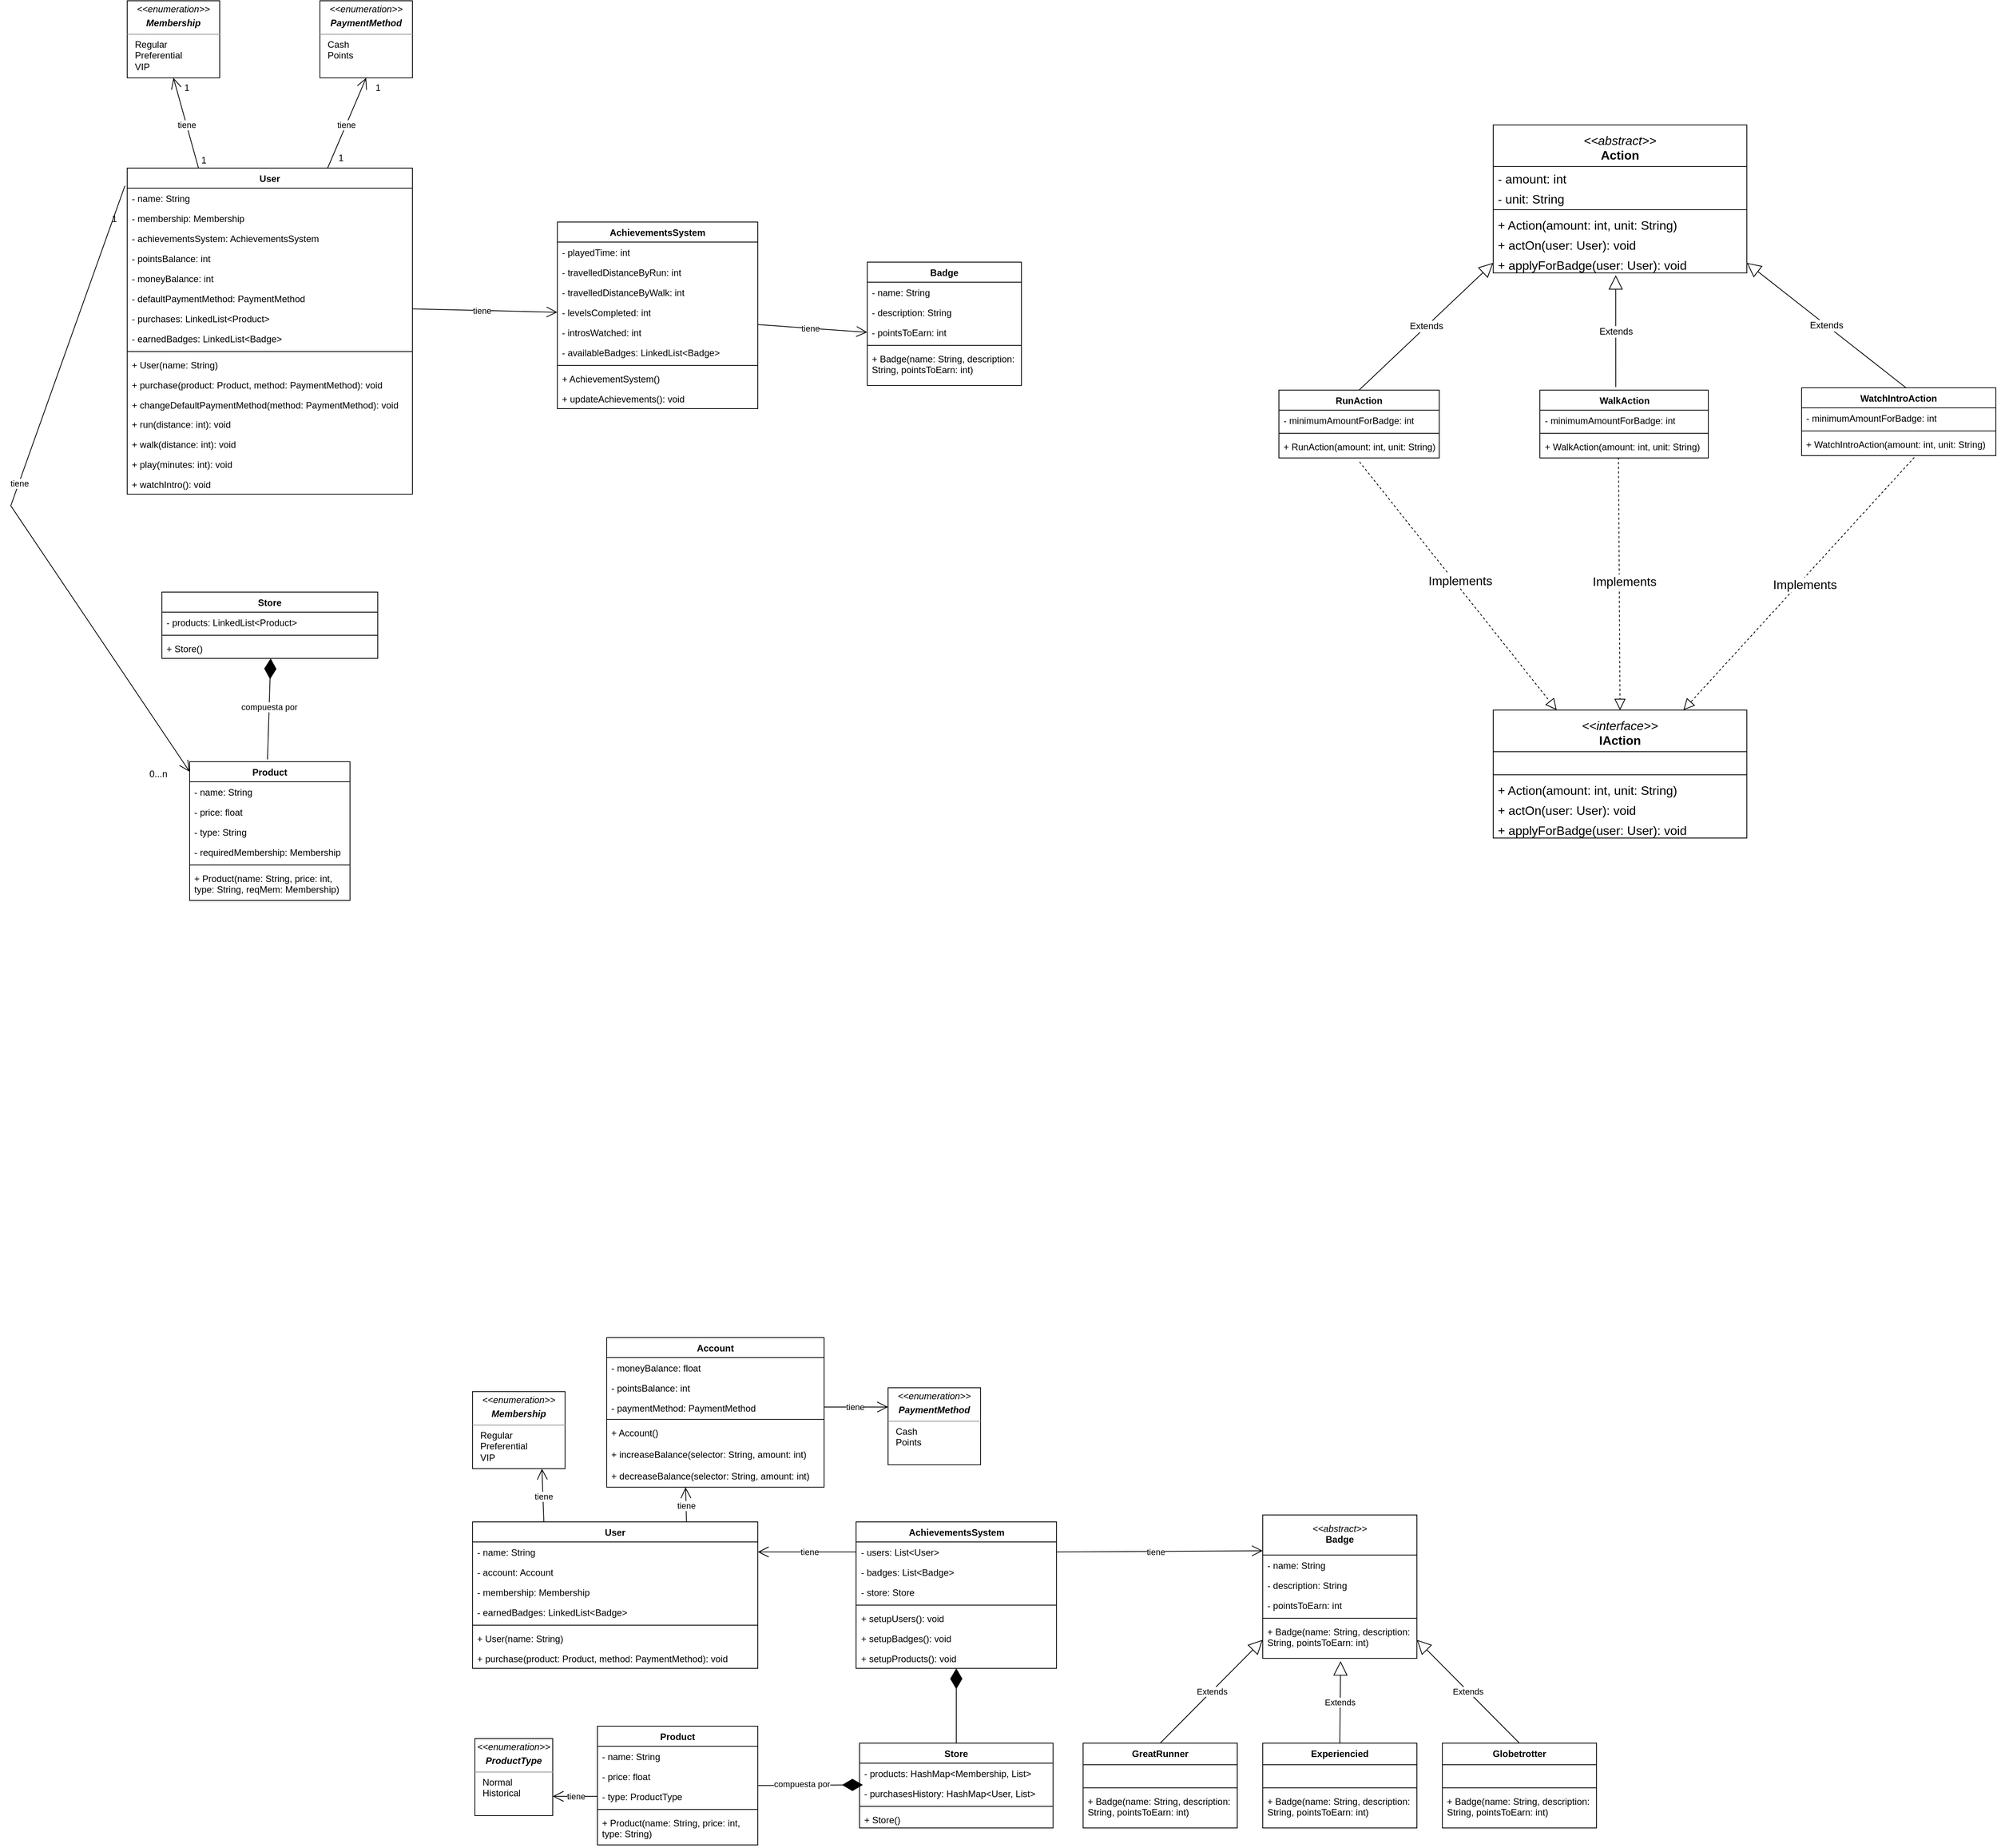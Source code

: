 <mxfile version="21.7.5" type="github" pages="2">
  <diagram name="Page-1" id="c4acf3e9-155e-7222-9cf6-157b1a14988f">
    <mxGraphModel dx="2180" dy="730" grid="0" gridSize="10" guides="1" tooltips="1" connect="1" arrows="1" fold="1" page="0" pageScale="1" pageWidth="827" pageHeight="1169" background="none" math="0" shadow="0">
      <root>
        <mxCell id="0" />
        <mxCell id="1" parent="0" />
        <mxCell id="KaLWTNi_uwIXfUUR0p99-1" value="AchievementsSystem" style="swimlane;fontStyle=1;align=center;verticalAlign=top;childLayout=stackLayout;horizontal=1;startSize=26;horizontalStack=0;resizeParent=1;resizeParentMax=0;resizeLast=0;collapsible=1;marginBottom=0;whiteSpace=wrap;html=1;" parent="1" vertex="1">
          <mxGeometry x="498" y="440" width="260" height="242" as="geometry" />
        </mxCell>
        <mxCell id="KaLWTNi_uwIXfUUR0p99-5" value="- playedTime: int" style="text;strokeColor=none;fillColor=none;align=left;verticalAlign=top;spacingLeft=4;spacingRight=4;overflow=hidden;rotatable=0;points=[[0,0.5],[1,0.5]];portConstraint=eastwest;whiteSpace=wrap;html=1;" parent="KaLWTNi_uwIXfUUR0p99-1" vertex="1">
          <mxGeometry y="26" width="260" height="26" as="geometry" />
        </mxCell>
        <mxCell id="t47t9JfguGdJ9MnKsgUA-10" value="- travelledDistanceByRun: int" style="text;strokeColor=none;fillColor=none;align=left;verticalAlign=top;spacingLeft=4;spacingRight=4;overflow=hidden;rotatable=0;points=[[0,0.5],[1,0.5]];portConstraint=eastwest;whiteSpace=wrap;html=1;" parent="KaLWTNi_uwIXfUUR0p99-1" vertex="1">
          <mxGeometry y="52" width="260" height="26" as="geometry" />
        </mxCell>
        <mxCell id="t47t9JfguGdJ9MnKsgUA-11" value="- travelledDistanceByWalk: int" style="text;strokeColor=none;fillColor=none;align=left;verticalAlign=top;spacingLeft=4;spacingRight=4;overflow=hidden;rotatable=0;points=[[0,0.5],[1,0.5]];portConstraint=eastwest;whiteSpace=wrap;html=1;" parent="KaLWTNi_uwIXfUUR0p99-1" vertex="1">
          <mxGeometry y="78" width="260" height="26" as="geometry" />
        </mxCell>
        <mxCell id="t47t9JfguGdJ9MnKsgUA-12" value="- levelsCompleted: int" style="text;strokeColor=none;fillColor=none;align=left;verticalAlign=top;spacingLeft=4;spacingRight=4;overflow=hidden;rotatable=0;points=[[0,0.5],[1,0.5]];portConstraint=eastwest;whiteSpace=wrap;html=1;" parent="KaLWTNi_uwIXfUUR0p99-1" vertex="1">
          <mxGeometry y="104" width="260" height="26" as="geometry" />
        </mxCell>
        <mxCell id="t47t9JfguGdJ9MnKsgUA-13" value="- introsWatched: int" style="text;strokeColor=none;fillColor=none;align=left;verticalAlign=top;spacingLeft=4;spacingRight=4;overflow=hidden;rotatable=0;points=[[0,0.5],[1,0.5]];portConstraint=eastwest;whiteSpace=wrap;html=1;" parent="KaLWTNi_uwIXfUUR0p99-1" vertex="1">
          <mxGeometry y="130" width="260" height="26" as="geometry" />
        </mxCell>
        <mxCell id="t47t9JfguGdJ9MnKsgUA-38" value="- availableBadges: LinkedList&amp;lt;Badge&amp;gt;" style="text;strokeColor=none;fillColor=none;align=left;verticalAlign=top;spacingLeft=4;spacingRight=4;overflow=hidden;rotatable=0;points=[[0,0.5],[1,0.5]];portConstraint=eastwest;whiteSpace=wrap;html=1;" parent="KaLWTNi_uwIXfUUR0p99-1" vertex="1">
          <mxGeometry y="156" width="260" height="26" as="geometry" />
        </mxCell>
        <mxCell id="KaLWTNi_uwIXfUUR0p99-3" value="" style="line;strokeWidth=1;fillColor=none;align=left;verticalAlign=middle;spacingTop=-1;spacingLeft=3;spacingRight=3;rotatable=0;labelPosition=right;points=[];portConstraint=eastwest;strokeColor=inherit;" parent="KaLWTNi_uwIXfUUR0p99-1" vertex="1">
          <mxGeometry y="182" width="260" height="8" as="geometry" />
        </mxCell>
        <mxCell id="t47t9JfguGdJ9MnKsgUA-30" value="+ AchievementSystem()" style="text;strokeColor=none;fillColor=none;align=left;verticalAlign=top;spacingLeft=4;spacingRight=4;overflow=hidden;rotatable=0;points=[[0,0.5],[1,0.5]];portConstraint=eastwest;whiteSpace=wrap;html=1;" parent="KaLWTNi_uwIXfUUR0p99-1" vertex="1">
          <mxGeometry y="190" width="260" height="26" as="geometry" />
        </mxCell>
        <mxCell id="KaLWTNi_uwIXfUUR0p99-4" value="+ updateAchievements(): void" style="text;strokeColor=none;fillColor=none;align=left;verticalAlign=top;spacingLeft=4;spacingRight=4;overflow=hidden;rotatable=0;points=[[0,0.5],[1,0.5]];portConstraint=eastwest;whiteSpace=wrap;html=1;" parent="KaLWTNi_uwIXfUUR0p99-1" vertex="1">
          <mxGeometry y="216" width="260" height="26" as="geometry" />
        </mxCell>
        <mxCell id="KaLWTNi_uwIXfUUR0p99-6" value="User" style="swimlane;fontStyle=1;align=center;verticalAlign=top;childLayout=stackLayout;horizontal=1;startSize=26;horizontalStack=0;resizeParent=1;resizeParentMax=0;resizeLast=0;collapsible=1;marginBottom=0;whiteSpace=wrap;html=1;" parent="1" vertex="1">
          <mxGeometry x="-60" y="370" width="370" height="423" as="geometry">
            <mxRectangle x="60" y="430" width="70" height="30" as="alternateBounds" />
          </mxGeometry>
        </mxCell>
        <mxCell id="KaLWTNi_uwIXfUUR0p99-7" value="- name: String" style="text;strokeColor=none;fillColor=none;align=left;verticalAlign=top;spacingLeft=4;spacingRight=4;overflow=hidden;rotatable=0;points=[[0,0.5],[1,0.5]];portConstraint=eastwest;whiteSpace=wrap;html=1;" parent="KaLWTNi_uwIXfUUR0p99-6" vertex="1">
          <mxGeometry y="26" width="370" height="26" as="geometry" />
        </mxCell>
        <mxCell id="KaLWTNi_uwIXfUUR0p99-11" value="- membership: Membership" style="text;strokeColor=none;fillColor=none;align=left;verticalAlign=top;spacingLeft=4;spacingRight=4;overflow=hidden;rotatable=0;points=[[0,0.5],[1,0.5]];portConstraint=eastwest;whiteSpace=wrap;html=1;" parent="KaLWTNi_uwIXfUUR0p99-6" vertex="1">
          <mxGeometry y="52" width="370" height="26" as="geometry" />
        </mxCell>
        <mxCell id="t47t9JfguGdJ9MnKsgUA-4" value="- achievementsSystem: AchievementsSystem" style="text;strokeColor=none;fillColor=none;align=left;verticalAlign=top;spacingLeft=4;spacingRight=4;overflow=hidden;rotatable=0;points=[[0,0.5],[1,0.5]];portConstraint=eastwest;whiteSpace=wrap;html=1;" parent="KaLWTNi_uwIXfUUR0p99-6" vertex="1">
          <mxGeometry y="78" width="370" height="26" as="geometry" />
        </mxCell>
        <mxCell id="KaLWTNi_uwIXfUUR0p99-12" value="&lt;div&gt;- pointsBalance: int&lt;/div&gt;&lt;div&gt;&lt;br&gt;&lt;/div&gt;" style="text;strokeColor=none;fillColor=none;align=left;verticalAlign=top;spacingLeft=4;spacingRight=4;overflow=hidden;rotatable=0;points=[[0,0.5],[1,0.5]];portConstraint=eastwest;whiteSpace=wrap;html=1;" parent="KaLWTNi_uwIXfUUR0p99-6" vertex="1">
          <mxGeometry y="104" width="370" height="26" as="geometry" />
        </mxCell>
        <mxCell id="KaLWTNi_uwIXfUUR0p99-8" value="- moneyBalance: int" style="text;strokeColor=none;fillColor=none;align=left;verticalAlign=top;spacingLeft=4;spacingRight=4;overflow=hidden;rotatable=0;points=[[0,0.5],[1,0.5]];portConstraint=eastwest;whiteSpace=wrap;html=1;" parent="KaLWTNi_uwIXfUUR0p99-6" vertex="1">
          <mxGeometry y="130" width="370" height="26" as="geometry" />
        </mxCell>
        <mxCell id="t47t9JfguGdJ9MnKsgUA-2" value="- defaultPaymentMethod: PaymentMethod" style="text;strokeColor=none;fillColor=none;align=left;verticalAlign=top;spacingLeft=4;spacingRight=4;overflow=hidden;rotatable=0;points=[[0,0.5],[1,0.5]];portConstraint=eastwest;whiteSpace=wrap;html=1;" parent="KaLWTNi_uwIXfUUR0p99-6" vertex="1">
          <mxGeometry y="156" width="370" height="26" as="geometry" />
        </mxCell>
        <mxCell id="t47t9JfguGdJ9MnKsgUA-24" value="- purchases: LinkedList&amp;lt;Product&amp;gt;" style="text;strokeColor=none;fillColor=none;align=left;verticalAlign=top;spacingLeft=4;spacingRight=4;overflow=hidden;rotatable=0;points=[[0,0.5],[1,0.5]];portConstraint=eastwest;whiteSpace=wrap;html=1;" parent="KaLWTNi_uwIXfUUR0p99-6" vertex="1">
          <mxGeometry y="182" width="370" height="26" as="geometry" />
        </mxCell>
        <mxCell id="t47t9JfguGdJ9MnKsgUA-26" value="- earnedBadges: LinkedList&amp;lt;Badge&amp;gt;" style="text;strokeColor=none;fillColor=none;align=left;verticalAlign=top;spacingLeft=4;spacingRight=4;overflow=hidden;rotatable=0;points=[[0,0.5],[1,0.5]];portConstraint=eastwest;whiteSpace=wrap;html=1;" parent="KaLWTNi_uwIXfUUR0p99-6" vertex="1">
          <mxGeometry y="208" width="370" height="26" as="geometry" />
        </mxCell>
        <mxCell id="KaLWTNi_uwIXfUUR0p99-9" value="" style="line;strokeWidth=1;fillColor=none;align=left;verticalAlign=middle;spacingTop=-1;spacingLeft=3;spacingRight=3;rotatable=0;labelPosition=right;points=[];portConstraint=eastwest;strokeColor=inherit;" parent="KaLWTNi_uwIXfUUR0p99-6" vertex="1">
          <mxGeometry y="234" width="370" height="8" as="geometry" />
        </mxCell>
        <mxCell id="t47t9JfguGdJ9MnKsgUA-29" value="+ User(name: String)" style="text;strokeColor=none;fillColor=none;align=left;verticalAlign=top;spacingLeft=4;spacingRight=4;overflow=hidden;rotatable=0;points=[[0,0.5],[1,0.5]];portConstraint=eastwest;whiteSpace=wrap;html=1;" parent="KaLWTNi_uwIXfUUR0p99-6" vertex="1">
          <mxGeometry y="242" width="370" height="26" as="geometry" />
        </mxCell>
        <mxCell id="t47t9JfguGdJ9MnKsgUA-28" value="&lt;div&gt;+ purchase(product: Product, method: PaymentMethod): void&lt;/div&gt;" style="text;strokeColor=none;fillColor=none;align=left;verticalAlign=top;spacingLeft=4;spacingRight=4;overflow=hidden;rotatable=0;points=[[0,0.5],[1,0.5]];portConstraint=eastwest;whiteSpace=wrap;html=1;" parent="KaLWTNi_uwIXfUUR0p99-6" vertex="1">
          <mxGeometry y="268" width="370" height="26" as="geometry" />
        </mxCell>
        <mxCell id="t47t9JfguGdJ9MnKsgUA-32" value="&lt;div&gt;+ changeDefaultPaymentMethod(method: PaymentMethod): void&lt;br&gt;&lt;/div&gt;" style="text;strokeColor=none;fillColor=none;align=left;verticalAlign=top;spacingLeft=4;spacingRight=4;overflow=hidden;rotatable=0;points=[[0,0.5],[1,0.5]];portConstraint=eastwest;whiteSpace=wrap;html=1;" parent="KaLWTNi_uwIXfUUR0p99-6" vertex="1">
          <mxGeometry y="294" width="370" height="25" as="geometry" />
        </mxCell>
        <mxCell id="KaLWTNi_uwIXfUUR0p99-10" value="&lt;div&gt;+ run(distance: int): void&lt;/div&gt;" style="text;strokeColor=none;fillColor=none;align=left;verticalAlign=top;spacingLeft=4;spacingRight=4;overflow=hidden;rotatable=0;points=[[0,0.5],[1,0.5]];portConstraint=eastwest;whiteSpace=wrap;html=1;" parent="KaLWTNi_uwIXfUUR0p99-6" vertex="1">
          <mxGeometry y="319" width="370" height="26" as="geometry" />
        </mxCell>
        <mxCell id="t47t9JfguGdJ9MnKsgUA-21" value="+ walk(distance: int): void" style="text;strokeColor=none;fillColor=none;align=left;verticalAlign=top;spacingLeft=4;spacingRight=4;overflow=hidden;rotatable=0;points=[[0,0.5],[1,0.5]];portConstraint=eastwest;whiteSpace=wrap;html=1;" parent="KaLWTNi_uwIXfUUR0p99-6" vertex="1">
          <mxGeometry y="345" width="370" height="26" as="geometry" />
        </mxCell>
        <mxCell id="t47t9JfguGdJ9MnKsgUA-22" value="+ play(minutes: int): void" style="text;strokeColor=none;fillColor=none;align=left;verticalAlign=top;spacingLeft=4;spacingRight=4;overflow=hidden;rotatable=0;points=[[0,0.5],[1,0.5]];portConstraint=eastwest;whiteSpace=wrap;html=1;" parent="KaLWTNi_uwIXfUUR0p99-6" vertex="1">
          <mxGeometry y="371" width="370" height="26" as="geometry" />
        </mxCell>
        <mxCell id="t47t9JfguGdJ9MnKsgUA-23" value="&lt;div&gt;+ watchIntro(): void&lt;/div&gt;" style="text;strokeColor=none;fillColor=none;align=left;verticalAlign=top;spacingLeft=4;spacingRight=4;overflow=hidden;rotatable=0;points=[[0,0.5],[1,0.5]];portConstraint=eastwest;whiteSpace=wrap;html=1;" parent="KaLWTNi_uwIXfUUR0p99-6" vertex="1">
          <mxGeometry y="397" width="370" height="26" as="geometry" />
        </mxCell>
        <mxCell id="KaLWTNi_uwIXfUUR0p99-26" value="Product" style="swimlane;fontStyle=1;align=center;verticalAlign=top;childLayout=stackLayout;horizontal=1;startSize=26;horizontalStack=0;resizeParent=1;resizeParentMax=0;resizeLast=0;collapsible=1;marginBottom=0;whiteSpace=wrap;html=1;rotation=0;" parent="1" vertex="1">
          <mxGeometry x="21" y="1140" width="208" height="180" as="geometry">
            <mxRectangle x="320" y="750" width="110" height="30" as="alternateBounds" />
          </mxGeometry>
        </mxCell>
        <mxCell id="KaLWTNi_uwIXfUUR0p99-27" value="- name: String" style="text;strokeColor=none;fillColor=none;align=left;verticalAlign=top;spacingLeft=4;spacingRight=4;overflow=hidden;rotatable=0;points=[[0,0.5],[1,0.5]];portConstraint=eastwest;whiteSpace=wrap;html=1;" parent="KaLWTNi_uwIXfUUR0p99-26" vertex="1">
          <mxGeometry y="26" width="208" height="26" as="geometry" />
        </mxCell>
        <mxCell id="KaLWTNi_uwIXfUUR0p99-30" value="- price: float" style="text;strokeColor=none;fillColor=none;align=left;verticalAlign=top;spacingLeft=4;spacingRight=4;overflow=hidden;rotatable=0;points=[[0,0.5],[1,0.5]];portConstraint=eastwest;whiteSpace=wrap;html=1;" parent="KaLWTNi_uwIXfUUR0p99-26" vertex="1">
          <mxGeometry y="52" width="208" height="26" as="geometry" />
        </mxCell>
        <mxCell id="KaLWTNi_uwIXfUUR0p99-32" value="- type: String" style="text;strokeColor=none;fillColor=none;align=left;verticalAlign=top;spacingLeft=4;spacingRight=4;overflow=hidden;rotatable=0;points=[[0,0.5],[1,0.5]];portConstraint=eastwest;whiteSpace=wrap;html=1;" parent="KaLWTNi_uwIXfUUR0p99-26" vertex="1">
          <mxGeometry y="78" width="208" height="26" as="geometry" />
        </mxCell>
        <mxCell id="KaLWTNi_uwIXfUUR0p99-31" value="- requiredMembership: Membership" style="text;strokeColor=none;fillColor=none;align=left;verticalAlign=top;spacingLeft=4;spacingRight=4;overflow=hidden;rotatable=0;points=[[0,0.5],[1,0.5]];portConstraint=eastwest;whiteSpace=wrap;html=1;" parent="KaLWTNi_uwIXfUUR0p99-26" vertex="1">
          <mxGeometry y="104" width="208" height="26" as="geometry" />
        </mxCell>
        <mxCell id="KaLWTNi_uwIXfUUR0p99-28" value="" style="line;strokeWidth=1;fillColor=none;align=left;verticalAlign=middle;spacingTop=-1;spacingLeft=3;spacingRight=3;rotatable=0;labelPosition=right;points=[];portConstraint=eastwest;strokeColor=inherit;" parent="KaLWTNi_uwIXfUUR0p99-26" vertex="1">
          <mxGeometry y="130" width="208" height="8" as="geometry" />
        </mxCell>
        <mxCell id="KaLWTNi_uwIXfUUR0p99-29" value="+ Product(name: String, price: int, type: String, reqMem: Membership) " style="text;strokeColor=none;fillColor=none;align=left;verticalAlign=top;spacingLeft=4;spacingRight=4;overflow=hidden;rotatable=0;points=[[0,0.5],[1,0.5]];portConstraint=eastwest;whiteSpace=wrap;html=1;" parent="KaLWTNi_uwIXfUUR0p99-26" vertex="1">
          <mxGeometry y="138" width="208" height="42" as="geometry" />
        </mxCell>
        <mxCell id="KaLWTNi_uwIXfUUR0p99-33" value="Badge" style="swimlane;fontStyle=1;align=center;verticalAlign=top;childLayout=stackLayout;horizontal=1;startSize=26;horizontalStack=0;resizeParent=1;resizeParentMax=0;resizeLast=0;collapsible=1;marginBottom=0;whiteSpace=wrap;html=1;" parent="1" vertex="1">
          <mxGeometry x="900" y="492" width="200" height="160" as="geometry">
            <mxRectangle x="320" y="750" width="110" height="30" as="alternateBounds" />
          </mxGeometry>
        </mxCell>
        <mxCell id="KaLWTNi_uwIXfUUR0p99-34" value="- name: String" style="text;strokeColor=none;fillColor=none;align=left;verticalAlign=top;spacingLeft=4;spacingRight=4;overflow=hidden;rotatable=0;points=[[0,0.5],[1,0.5]];portConstraint=eastwest;whiteSpace=wrap;html=1;" parent="KaLWTNi_uwIXfUUR0p99-33" vertex="1">
          <mxGeometry y="26" width="200" height="26" as="geometry" />
        </mxCell>
        <mxCell id="KaLWTNi_uwIXfUUR0p99-35" value="- description: String" style="text;strokeColor=none;fillColor=none;align=left;verticalAlign=top;spacingLeft=4;spacingRight=4;overflow=hidden;rotatable=0;points=[[0,0.5],[1,0.5]];portConstraint=eastwest;whiteSpace=wrap;html=1;" parent="KaLWTNi_uwIXfUUR0p99-33" vertex="1">
          <mxGeometry y="52" width="200" height="26" as="geometry" />
        </mxCell>
        <mxCell id="KaLWTNi_uwIXfUUR0p99-36" value="- pointsToEarn: int" style="text;strokeColor=none;fillColor=none;align=left;verticalAlign=top;spacingLeft=4;spacingRight=4;overflow=hidden;rotatable=0;points=[[0,0.5],[1,0.5]];portConstraint=eastwest;whiteSpace=wrap;html=1;" parent="KaLWTNi_uwIXfUUR0p99-33" vertex="1">
          <mxGeometry y="78" width="200" height="26" as="geometry" />
        </mxCell>
        <mxCell id="KaLWTNi_uwIXfUUR0p99-38" value="" style="line;strokeWidth=1;fillColor=none;align=left;verticalAlign=middle;spacingTop=-1;spacingLeft=3;spacingRight=3;rotatable=0;labelPosition=right;points=[];portConstraint=eastwest;strokeColor=inherit;" parent="KaLWTNi_uwIXfUUR0p99-33" vertex="1">
          <mxGeometry y="104" width="200" height="8" as="geometry" />
        </mxCell>
        <mxCell id="KaLWTNi_uwIXfUUR0p99-39" value="+ Badge(name: String, description: String, pointsToEarn: int)" style="text;strokeColor=none;fillColor=none;align=left;verticalAlign=top;spacingLeft=4;spacingRight=4;overflow=hidden;rotatable=0;points=[[0,0.5],[1,0.5]];portConstraint=eastwest;whiteSpace=wrap;html=1;" parent="KaLWTNi_uwIXfUUR0p99-33" vertex="1">
          <mxGeometry y="112" width="200" height="48" as="geometry" />
        </mxCell>
        <mxCell id="t47t9JfguGdJ9MnKsgUA-20" value="&lt;p style=&quot;margin:0px;margin-top:4px;text-align:center;&quot;&gt;&lt;i&gt;&amp;lt;&amp;lt;enumeration&amp;gt;&lt;/i&gt;&lt;i&gt;&amp;gt;&lt;/i&gt;&lt;/p&gt;&lt;p style=&quot;margin:0px;margin-top:4px;text-align:center;&quot;&gt;&lt;i&gt;&lt;b&gt;Membership&lt;br&gt;&lt;/b&gt;&lt;/i&gt;&lt;/p&gt;&lt;hr size=&quot;1&quot;&gt;&lt;div&gt;&amp;nbsp;&amp;nbsp; Regular&lt;/div&gt;&lt;div&gt;&amp;nbsp;&amp;nbsp; Preferential&lt;/div&gt;&lt;div&gt;&amp;nbsp;&amp;nbsp; VIP&lt;br&gt;&lt;/div&gt;" style="verticalAlign=top;align=left;overflow=fill;fontSize=12;fontFamily=Helvetica;html=1;whiteSpace=wrap;" parent="1" vertex="1">
          <mxGeometry x="-60" y="153" width="120" height="100" as="geometry" />
        </mxCell>
        <mxCell id="t47t9JfguGdJ9MnKsgUA-25" value="&lt;p style=&quot;margin:0px;margin-top:4px;text-align:center;&quot;&gt;&lt;i&gt;&amp;lt;&amp;lt;enumeration&amp;gt;&lt;/i&gt;&lt;i&gt;&amp;gt;&lt;/i&gt;&lt;/p&gt;&lt;p style=&quot;margin:0px;margin-top:4px;text-align:center;&quot;&gt;&lt;i&gt;&lt;b&gt;PaymentMethod&lt;br&gt;&lt;/b&gt;&lt;/i&gt;&lt;/p&gt;&lt;hr size=&quot;1&quot;&gt;&lt;div&gt;&amp;nbsp;&amp;nbsp; Cash&lt;/div&gt;&lt;div&gt;&amp;nbsp;&amp;nbsp; Points&lt;br&gt;&lt;/div&gt;" style="verticalAlign=top;align=left;overflow=fill;fontSize=12;fontFamily=Helvetica;html=1;whiteSpace=wrap;" parent="1" vertex="1">
          <mxGeometry x="190" y="153" width="120" height="100" as="geometry" />
        </mxCell>
        <mxCell id="t47t9JfguGdJ9MnKsgUA-33" value="Store" style="swimlane;fontStyle=1;align=center;verticalAlign=top;childLayout=stackLayout;horizontal=1;startSize=26;horizontalStack=0;resizeParent=1;resizeParentMax=0;resizeLast=0;collapsible=1;marginBottom=0;whiteSpace=wrap;html=1;" parent="1" vertex="1">
          <mxGeometry x="-15" y="920" width="280" height="86" as="geometry">
            <mxRectangle x="320" y="430" width="110" height="30" as="alternateBounds" />
          </mxGeometry>
        </mxCell>
        <mxCell id="t47t9JfguGdJ9MnKsgUA-34" value="- products: LinkedList&amp;lt;Product&amp;gt;" style="text;strokeColor=none;fillColor=none;align=left;verticalAlign=top;spacingLeft=4;spacingRight=4;overflow=hidden;rotatable=0;points=[[0,0.5],[1,0.5]];portConstraint=eastwest;whiteSpace=wrap;html=1;" parent="t47t9JfguGdJ9MnKsgUA-33" vertex="1">
          <mxGeometry y="26" width="280" height="26" as="geometry" />
        </mxCell>
        <mxCell id="t47t9JfguGdJ9MnKsgUA-35" value="" style="line;strokeWidth=1;fillColor=none;align=left;verticalAlign=middle;spacingTop=-1;spacingLeft=3;spacingRight=3;rotatable=0;labelPosition=right;points=[];portConstraint=eastwest;strokeColor=inherit;" parent="t47t9JfguGdJ9MnKsgUA-33" vertex="1">
          <mxGeometry y="52" width="280" height="8" as="geometry" />
        </mxCell>
        <mxCell id="t47t9JfguGdJ9MnKsgUA-36" value="+ Store()" style="text;strokeColor=none;fillColor=none;align=left;verticalAlign=top;spacingLeft=4;spacingRight=4;overflow=hidden;rotatable=0;points=[[0,0.5],[1,0.5]];portConstraint=eastwest;whiteSpace=wrap;html=1;" parent="t47t9JfguGdJ9MnKsgUA-33" vertex="1">
          <mxGeometry y="60" width="280" height="26" as="geometry" />
        </mxCell>
        <mxCell id="t47t9JfguGdJ9MnKsgUA-61" value="&lt;div&gt;&lt;p style=&quot;margin:0px;margin-top:4px;text-align:center;&quot;&gt;&lt;span style=&quot;font-weight: normal;&quot;&gt;&lt;i&gt;&amp;lt;&amp;lt;abstract&amp;gt;&lt;/i&gt;&lt;i&gt;&amp;gt;&lt;/i&gt;&lt;/span&gt;&lt;/p&gt;&lt;/div&gt;&lt;div&gt;Action&lt;/div&gt;" style="swimlane;fontStyle=1;align=center;verticalAlign=top;childLayout=stackLayout;horizontal=1;startSize=54;horizontalStack=0;resizeParent=1;resizeParentMax=0;resizeLast=0;collapsible=1;marginBottom=0;whiteSpace=wrap;html=1;fontSize=16;" parent="1" vertex="1">
          <mxGeometry x="1712" y="314" width="329" height="192" as="geometry" />
        </mxCell>
        <mxCell id="t47t9JfguGdJ9MnKsgUA-62" value="- amount: int" style="text;strokeColor=none;fillColor=none;align=left;verticalAlign=top;spacingLeft=4;spacingRight=4;overflow=hidden;rotatable=0;points=[[0,0.5],[1,0.5]];portConstraint=eastwest;whiteSpace=wrap;html=1;fontSize=16;" parent="t47t9JfguGdJ9MnKsgUA-61" vertex="1">
          <mxGeometry y="54" width="329" height="26" as="geometry" />
        </mxCell>
        <mxCell id="t47t9JfguGdJ9MnKsgUA-65" value="&lt;div&gt;- unit: String&lt;/div&gt;" style="text;strokeColor=none;fillColor=none;align=left;verticalAlign=top;spacingLeft=4;spacingRight=4;overflow=hidden;rotatable=0;points=[[0,0.5],[1,0.5]];portConstraint=eastwest;whiteSpace=wrap;html=1;fontSize=16;" parent="t47t9JfguGdJ9MnKsgUA-61" vertex="1">
          <mxGeometry y="80" width="329" height="26" as="geometry" />
        </mxCell>
        <mxCell id="t47t9JfguGdJ9MnKsgUA-63" value="" style="line;strokeWidth=1;fillColor=none;align=left;verticalAlign=middle;spacingTop=-1;spacingLeft=3;spacingRight=3;rotatable=0;labelPosition=right;points=[];portConstraint=eastwest;strokeColor=inherit;fontSize=16;" parent="t47t9JfguGdJ9MnKsgUA-61" vertex="1">
          <mxGeometry y="106" width="329" height="8" as="geometry" />
        </mxCell>
        <mxCell id="t47t9JfguGdJ9MnKsgUA-67" value="+ Action(amount: int, unit: String)" style="text;strokeColor=none;fillColor=none;align=left;verticalAlign=top;spacingLeft=4;spacingRight=4;overflow=hidden;rotatable=0;points=[[0,0.5],[1,0.5]];portConstraint=eastwest;whiteSpace=wrap;html=1;fontSize=16;" parent="t47t9JfguGdJ9MnKsgUA-61" vertex="1">
          <mxGeometry y="114" width="329" height="26" as="geometry" />
        </mxCell>
        <mxCell id="t47t9JfguGdJ9MnKsgUA-64" value="+ actOn(user: User): void" style="text;strokeColor=none;fillColor=none;align=left;verticalAlign=top;spacingLeft=4;spacingRight=4;overflow=hidden;rotatable=0;points=[[0,0.5],[1,0.5]];portConstraint=eastwest;whiteSpace=wrap;html=1;fontSize=16;" parent="t47t9JfguGdJ9MnKsgUA-61" vertex="1">
          <mxGeometry y="140" width="329" height="26" as="geometry" />
        </mxCell>
        <mxCell id="t47t9JfguGdJ9MnKsgUA-66" value="+ applyForBadge(user: User): void" style="text;strokeColor=none;fillColor=none;align=left;verticalAlign=top;spacingLeft=4;spacingRight=4;overflow=hidden;rotatable=0;points=[[0,0.5],[1,0.5]];portConstraint=eastwest;whiteSpace=wrap;html=1;fontSize=16;" parent="t47t9JfguGdJ9MnKsgUA-61" vertex="1">
          <mxGeometry y="166" width="329" height="26" as="geometry" />
        </mxCell>
        <mxCell id="t47t9JfguGdJ9MnKsgUA-68" value="RunAction" style="swimlane;fontStyle=1;align=center;verticalAlign=top;childLayout=stackLayout;horizontal=1;startSize=26;horizontalStack=0;resizeParent=1;resizeParentMax=0;resizeLast=0;collapsible=1;marginBottom=0;whiteSpace=wrap;html=1;rotation=0;" parent="1" vertex="1">
          <mxGeometry x="1434" y="658" width="208" height="88" as="geometry">
            <mxRectangle x="320" y="750" width="110" height="30" as="alternateBounds" />
          </mxGeometry>
        </mxCell>
        <mxCell id="t47t9JfguGdJ9MnKsgUA-72" value="- minimumAmountForBadge: int" style="text;strokeColor=none;fillColor=none;align=left;verticalAlign=top;spacingLeft=4;spacingRight=4;overflow=hidden;rotatable=0;points=[[0,0.5],[1,0.5]];portConstraint=eastwest;whiteSpace=wrap;html=1;" parent="t47t9JfguGdJ9MnKsgUA-68" vertex="1">
          <mxGeometry y="26" width="208" height="26" as="geometry" />
        </mxCell>
        <mxCell id="t47t9JfguGdJ9MnKsgUA-73" value="" style="line;strokeWidth=1;fillColor=none;align=left;verticalAlign=middle;spacingTop=-1;spacingLeft=3;spacingRight=3;rotatable=0;labelPosition=right;points=[];portConstraint=eastwest;strokeColor=inherit;" parent="t47t9JfguGdJ9MnKsgUA-68" vertex="1">
          <mxGeometry y="52" width="208" height="8" as="geometry" />
        </mxCell>
        <mxCell id="t47t9JfguGdJ9MnKsgUA-74" value="+ RunAction(amount: int, unit: String)" style="text;strokeColor=none;fillColor=none;align=left;verticalAlign=top;spacingLeft=4;spacingRight=4;overflow=hidden;rotatable=0;points=[[0,0.5],[1,0.5]];portConstraint=eastwest;whiteSpace=wrap;html=1;" parent="t47t9JfguGdJ9MnKsgUA-68" vertex="1">
          <mxGeometry y="60" width="208" height="28" as="geometry" />
        </mxCell>
        <mxCell id="t47t9JfguGdJ9MnKsgUA-75" value="WalkAction" style="swimlane;fontStyle=1;align=center;verticalAlign=top;childLayout=stackLayout;horizontal=1;startSize=26;horizontalStack=0;resizeParent=1;resizeParentMax=0;resizeLast=0;collapsible=1;marginBottom=0;whiteSpace=wrap;html=1;rotation=0;" parent="1" vertex="1">
          <mxGeometry x="1772.5" y="658" width="218.5" height="88" as="geometry">
            <mxRectangle x="320" y="750" width="110" height="30" as="alternateBounds" />
          </mxGeometry>
        </mxCell>
        <mxCell id="t47t9JfguGdJ9MnKsgUA-107" value="-&amp;nbsp;minimumAmountForBadge: int" style="text;strokeColor=none;fillColor=none;align=left;verticalAlign=top;spacingLeft=4;spacingRight=4;overflow=hidden;rotatable=0;points=[[0,0.5],[1,0.5]];portConstraint=eastwest;whiteSpace=wrap;html=1;" parent="t47t9JfguGdJ9MnKsgUA-75" vertex="1">
          <mxGeometry y="26" width="218.5" height="26" as="geometry" />
        </mxCell>
        <mxCell id="t47t9JfguGdJ9MnKsgUA-80" value="" style="line;strokeWidth=1;fillColor=none;align=left;verticalAlign=middle;spacingTop=-1;spacingLeft=3;spacingRight=3;rotatable=0;labelPosition=right;points=[];portConstraint=eastwest;strokeColor=inherit;" parent="t47t9JfguGdJ9MnKsgUA-75" vertex="1">
          <mxGeometry y="52" width="218.5" height="8" as="geometry" />
        </mxCell>
        <mxCell id="t47t9JfguGdJ9MnKsgUA-109" value="+ WalkAction(amount: int, unit: String)" style="text;strokeColor=none;fillColor=none;align=left;verticalAlign=top;spacingLeft=4;spacingRight=4;overflow=hidden;rotatable=0;points=[[0,0.5],[1,0.5]];portConstraint=eastwest;whiteSpace=wrap;html=1;" parent="t47t9JfguGdJ9MnKsgUA-75" vertex="1">
          <mxGeometry y="60" width="218.5" height="28" as="geometry" />
        </mxCell>
        <mxCell id="t47t9JfguGdJ9MnKsgUA-82" value="WatchIntroAction" style="swimlane;fontStyle=1;align=center;verticalAlign=top;childLayout=stackLayout;horizontal=1;startSize=26;horizontalStack=0;resizeParent=1;resizeParentMax=0;resizeLast=0;collapsible=1;marginBottom=0;whiteSpace=wrap;html=1;rotation=0;" parent="1" vertex="1">
          <mxGeometry x="2112" y="655" width="252" height="88" as="geometry">
            <mxRectangle x="320" y="750" width="110" height="30" as="alternateBounds" />
          </mxGeometry>
        </mxCell>
        <mxCell id="t47t9JfguGdJ9MnKsgUA-108" value="-&amp;nbsp;minimumAmountForBadge: int" style="text;strokeColor=none;fillColor=none;align=left;verticalAlign=top;spacingLeft=4;spacingRight=4;overflow=hidden;rotatable=0;points=[[0,0.5],[1,0.5]];portConstraint=eastwest;whiteSpace=wrap;html=1;" parent="t47t9JfguGdJ9MnKsgUA-82" vertex="1">
          <mxGeometry y="26" width="252" height="26" as="geometry" />
        </mxCell>
        <mxCell id="t47t9JfguGdJ9MnKsgUA-87" value="" style="line;strokeWidth=1;fillColor=none;align=left;verticalAlign=middle;spacingTop=-1;spacingLeft=3;spacingRight=3;rotatable=0;labelPosition=right;points=[];portConstraint=eastwest;strokeColor=inherit;" parent="t47t9JfguGdJ9MnKsgUA-82" vertex="1">
          <mxGeometry y="52" width="252" height="8" as="geometry" />
        </mxCell>
        <mxCell id="t47t9JfguGdJ9MnKsgUA-110" value="+ WatchIntroAction(amount: int, unit: String)" style="text;strokeColor=none;fillColor=none;align=left;verticalAlign=top;spacingLeft=4;spacingRight=4;overflow=hidden;rotatable=0;points=[[0,0.5],[1,0.5]];portConstraint=eastwest;whiteSpace=wrap;html=1;" parent="t47t9JfguGdJ9MnKsgUA-82" vertex="1">
          <mxGeometry y="60" width="252" height="28" as="geometry" />
        </mxCell>
        <mxCell id="t47t9JfguGdJ9MnKsgUA-89" value="&lt;div&gt;&lt;p style=&quot;margin:0px;margin-top:4px;text-align:center;&quot;&gt;&lt;span style=&quot;font-weight: normal;&quot;&gt;&lt;i&gt;&amp;lt;&amp;lt;interface&amp;gt;&lt;/i&gt;&lt;i&gt;&amp;gt;&lt;/i&gt;&lt;/span&gt;&lt;/p&gt;&lt;/div&gt;&lt;div&gt;IAction&lt;/div&gt;" style="swimlane;fontStyle=1;align=center;verticalAlign=top;childLayout=stackLayout;horizontal=1;startSize=54;horizontalStack=0;resizeParent=1;resizeParentMax=0;resizeLast=0;collapsible=1;marginBottom=0;whiteSpace=wrap;html=1;fontSize=16;" parent="1" vertex="1">
          <mxGeometry x="1712" y="1073" width="329" height="166" as="geometry" />
        </mxCell>
        <mxCell id="t47t9JfguGdJ9MnKsgUA-96" value="&lt;font color=&quot;#ffffff&quot;&gt;+ Action(amount: int, unit: String)&lt;/font&gt;" style="text;strokeColor=none;fillColor=none;align=left;verticalAlign=top;spacingLeft=4;spacingRight=4;overflow=hidden;rotatable=0;points=[[0,0.5],[1,0.5]];portConstraint=eastwest;whiteSpace=wrap;html=1;fontSize=16;" parent="t47t9JfguGdJ9MnKsgUA-89" vertex="1">
          <mxGeometry y="54" width="329" height="26" as="geometry" />
        </mxCell>
        <mxCell id="t47t9JfguGdJ9MnKsgUA-92" value="" style="line;strokeWidth=1;fillColor=none;align=left;verticalAlign=middle;spacingTop=-1;spacingLeft=3;spacingRight=3;rotatable=0;labelPosition=right;points=[];portConstraint=eastwest;strokeColor=inherit;fontSize=16;" parent="t47t9JfguGdJ9MnKsgUA-89" vertex="1">
          <mxGeometry y="80" width="329" height="8" as="geometry" />
        </mxCell>
        <mxCell id="t47t9JfguGdJ9MnKsgUA-93" value="+ Action(amount: int, unit: String)" style="text;strokeColor=none;fillColor=none;align=left;verticalAlign=top;spacingLeft=4;spacingRight=4;overflow=hidden;rotatable=0;points=[[0,0.5],[1,0.5]];portConstraint=eastwest;whiteSpace=wrap;html=1;fontSize=16;" parent="t47t9JfguGdJ9MnKsgUA-89" vertex="1">
          <mxGeometry y="88" width="329" height="26" as="geometry" />
        </mxCell>
        <mxCell id="t47t9JfguGdJ9MnKsgUA-94" value="+ actOn(user: User): void" style="text;strokeColor=none;fillColor=none;align=left;verticalAlign=top;spacingLeft=4;spacingRight=4;overflow=hidden;rotatable=0;points=[[0,0.5],[1,0.5]];portConstraint=eastwest;whiteSpace=wrap;html=1;fontSize=16;" parent="t47t9JfguGdJ9MnKsgUA-89" vertex="1">
          <mxGeometry y="114" width="329" height="26" as="geometry" />
        </mxCell>
        <mxCell id="t47t9JfguGdJ9MnKsgUA-95" value="+ applyForBadge(user: User): void" style="text;strokeColor=none;fillColor=none;align=left;verticalAlign=top;spacingLeft=4;spacingRight=4;overflow=hidden;rotatable=0;points=[[0,0.5],[1,0.5]];portConstraint=eastwest;whiteSpace=wrap;html=1;fontSize=16;" parent="t47t9JfguGdJ9MnKsgUA-89" vertex="1">
          <mxGeometry y="140" width="329" height="26" as="geometry" />
        </mxCell>
        <mxCell id="t47t9JfguGdJ9MnKsgUA-97" value="" style="endArrow=block;dashed=1;endFill=0;endSize=12;html=1;rounded=0;fontSize=12;curved=1;exitX=0.503;exitY=1.183;exitDx=0;exitDy=0;exitPerimeter=0;entryX=0.25;entryY=0;entryDx=0;entryDy=0;" parent="1" source="t47t9JfguGdJ9MnKsgUA-74" target="t47t9JfguGdJ9MnKsgUA-89" edge="1">
          <mxGeometry width="160" relative="1" as="geometry">
            <mxPoint x="1573" y="1139" as="sourcePoint" />
            <mxPoint x="1268" y="919" as="targetPoint" />
          </mxGeometry>
        </mxCell>
        <mxCell id="t47t9JfguGdJ9MnKsgUA-98" value="&lt;div&gt;Implements&lt;br&gt;&lt;/div&gt;" style="edgeLabel;html=1;align=center;verticalAlign=middle;resizable=0;points=[];fontSize=16;" parent="t47t9JfguGdJ9MnKsgUA-97" vertex="1" connectable="0">
          <mxGeometry x="-0.02" y="6" relative="1" as="geometry">
            <mxPoint as="offset" />
          </mxGeometry>
        </mxCell>
        <mxCell id="t47t9JfguGdJ9MnKsgUA-99" value="" style="endArrow=block;dashed=1;endFill=0;endSize=12;html=1;rounded=0;fontSize=12;curved=1;exitX=0.467;exitY=0.977;exitDx=0;exitDy=0;exitPerimeter=0;entryX=0.5;entryY=0;entryDx=0;entryDy=0;" parent="1" source="t47t9JfguGdJ9MnKsgUA-109" target="t47t9JfguGdJ9MnKsgUA-89" edge="1">
          <mxGeometry width="160" relative="1" as="geometry">
            <mxPoint x="1876.916" y="769.324" as="sourcePoint" />
            <mxPoint x="1780" y="906" as="targetPoint" />
          </mxGeometry>
        </mxCell>
        <mxCell id="t47t9JfguGdJ9MnKsgUA-100" value="&lt;div&gt;Implements&lt;br&gt;&lt;/div&gt;" style="edgeLabel;html=1;align=center;verticalAlign=middle;resizable=0;points=[];fontSize=16;" parent="t47t9JfguGdJ9MnKsgUA-99" vertex="1" connectable="0">
          <mxGeometry x="-0.02" y="6" relative="1" as="geometry">
            <mxPoint as="offset" />
          </mxGeometry>
        </mxCell>
        <mxCell id="t47t9JfguGdJ9MnKsgUA-101" value="" style="endArrow=block;dashed=1;endFill=0;endSize=12;html=1;rounded=0;fontSize=12;curved=1;entryX=0.75;entryY=0;entryDx=0;entryDy=0;exitX=0.58;exitY=1.084;exitDx=0;exitDy=0;exitPerimeter=0;" parent="1" source="t47t9JfguGdJ9MnKsgUA-110" target="t47t9JfguGdJ9MnKsgUA-89" edge="1">
          <mxGeometry width="160" relative="1" as="geometry">
            <mxPoint x="2242.0" y="764.35" as="sourcePoint" />
            <mxPoint x="2243" y="835" as="targetPoint" />
          </mxGeometry>
        </mxCell>
        <mxCell id="t47t9JfguGdJ9MnKsgUA-102" value="&lt;div&gt;Implements&lt;br&gt;&lt;/div&gt;" style="edgeLabel;html=1;align=center;verticalAlign=middle;resizable=0;points=[];fontSize=16;" parent="t47t9JfguGdJ9MnKsgUA-101" vertex="1" connectable="0">
          <mxGeometry x="-0.02" y="6" relative="1" as="geometry">
            <mxPoint as="offset" />
          </mxGeometry>
        </mxCell>
        <mxCell id="t47t9JfguGdJ9MnKsgUA-103" value="Extends" style="endArrow=block;endSize=16;endFill=0;html=1;rounded=0;fontSize=12;curved=1;exitX=0.5;exitY=0;exitDx=0;exitDy=0;entryX=0;entryY=0.5;entryDx=0;entryDy=0;" parent="1" source="t47t9JfguGdJ9MnKsgUA-68" target="t47t9JfguGdJ9MnKsgUA-66" edge="1">
          <mxGeometry width="160" relative="1" as="geometry">
            <mxPoint x="1516" y="636" as="sourcePoint" />
            <mxPoint x="1859" y="506" as="targetPoint" />
          </mxGeometry>
        </mxCell>
        <mxCell id="t47t9JfguGdJ9MnKsgUA-104" value="Extends" style="endArrow=block;endSize=16;endFill=0;html=1;rounded=0;fontSize=12;curved=1;entryX=0.483;entryY=1.115;entryDx=0;entryDy=0;entryPerimeter=0;" parent="1" target="t47t9JfguGdJ9MnKsgUA-66" edge="1">
          <mxGeometry width="160" relative="1" as="geometry">
            <mxPoint x="1871" y="654" as="sourcePoint" />
            <mxPoint x="1860" y="509" as="targetPoint" />
          </mxGeometry>
        </mxCell>
        <mxCell id="t47t9JfguGdJ9MnKsgUA-105" value="Extends" style="endArrow=block;endSize=16;endFill=0;html=1;rounded=0;fontSize=12;curved=1;entryX=1;entryY=0.5;entryDx=0;entryDy=0;" parent="1" target="t47t9JfguGdJ9MnKsgUA-66" edge="1">
          <mxGeometry width="160" relative="1" as="geometry">
            <mxPoint x="2247.5" y="655" as="sourcePoint" />
            <mxPoint x="2236.5" y="510" as="targetPoint" />
          </mxGeometry>
        </mxCell>
        <mxCell id="jFMoFEkB54miBblaTC8F-1" value="" style="endArrow=open;endFill=1;endSize=12;html=1;rounded=0;exitX=0.25;exitY=0;exitDx=0;exitDy=0;entryX=0.5;entryY=1;entryDx=0;entryDy=0;" parent="1" source="KaLWTNi_uwIXfUUR0p99-6" target="t47t9JfguGdJ9MnKsgUA-20" edge="1">
          <mxGeometry width="160" relative="1" as="geometry">
            <mxPoint x="16" y="303" as="sourcePoint" />
            <mxPoint x="176" y="303" as="targetPoint" />
          </mxGeometry>
        </mxCell>
        <mxCell id="jFMoFEkB54miBblaTC8F-2" value="&lt;div&gt;tiene&lt;/div&gt;" style="edgeLabel;html=1;align=center;verticalAlign=middle;resizable=0;points=[];" parent="jFMoFEkB54miBblaTC8F-1" vertex="1" connectable="0">
          <mxGeometry x="-0.042" relative="1" as="geometry">
            <mxPoint as="offset" />
          </mxGeometry>
        </mxCell>
        <mxCell id="jFMoFEkB54miBblaTC8F-3" value="" style="endArrow=open;endFill=1;endSize=12;html=1;rounded=0;exitX=0.25;exitY=0;exitDx=0;exitDy=0;entryX=0.5;entryY=1;entryDx=0;entryDy=0;" parent="1" target="t47t9JfguGdJ9MnKsgUA-25" edge="1">
          <mxGeometry width="160" relative="1" as="geometry">
            <mxPoint x="200" y="370" as="sourcePoint" />
            <mxPoint x="167" y="250" as="targetPoint" />
          </mxGeometry>
        </mxCell>
        <mxCell id="jFMoFEkB54miBblaTC8F-4" value="&lt;div&gt;tiene&lt;/div&gt;" style="edgeLabel;html=1;align=center;verticalAlign=middle;resizable=0;points=[];" parent="jFMoFEkB54miBblaTC8F-3" vertex="1" connectable="0">
          <mxGeometry x="-0.042" relative="1" as="geometry">
            <mxPoint as="offset" />
          </mxGeometry>
        </mxCell>
        <mxCell id="jFMoFEkB54miBblaTC8F-6" value="1" style="text;html=1;align=center;verticalAlign=middle;resizable=0;points=[];autosize=1;strokeColor=none;fillColor=none;" parent="1" vertex="1">
          <mxGeometry x="26" y="347" width="25" height="26" as="geometry" />
        </mxCell>
        <mxCell id="jFMoFEkB54miBblaTC8F-8" value="1" style="text;html=1;align=center;verticalAlign=middle;resizable=0;points=[];autosize=1;strokeColor=none;fillColor=none;" parent="1" vertex="1">
          <mxGeometry x="4" y="253" width="25" height="26" as="geometry" />
        </mxCell>
        <mxCell id="jFMoFEkB54miBblaTC8F-9" value="1" style="text;html=1;align=center;verticalAlign=middle;resizable=0;points=[];autosize=1;strokeColor=none;fillColor=none;" parent="1" vertex="1">
          <mxGeometry x="204" y="344" width="25" height="26" as="geometry" />
        </mxCell>
        <mxCell id="jFMoFEkB54miBblaTC8F-10" value="1" style="text;html=1;align=center;verticalAlign=middle;resizable=0;points=[];autosize=1;strokeColor=none;fillColor=none;" parent="1" vertex="1">
          <mxGeometry x="252" y="253" width="25" height="26" as="geometry" />
        </mxCell>
        <mxCell id="jFMoFEkB54miBblaTC8F-11" value="" style="endArrow=diamondThin;endFill=1;endSize=24;html=1;rounded=0;entryX=0.504;entryY=1;entryDx=0;entryDy=0;entryPerimeter=0;" parent="1" target="t47t9JfguGdJ9MnKsgUA-36" edge="1">
          <mxGeometry width="160" relative="1" as="geometry">
            <mxPoint x="122" y="1137" as="sourcePoint" />
            <mxPoint x="157" y="1081" as="targetPoint" />
          </mxGeometry>
        </mxCell>
        <mxCell id="jFMoFEkB54miBblaTC8F-12" value="compuesta por" style="edgeLabel;html=1;align=center;verticalAlign=middle;resizable=0;points=[];" parent="jFMoFEkB54miBblaTC8F-11" vertex="1" connectable="0">
          <mxGeometry x="0.048" relative="1" as="geometry">
            <mxPoint as="offset" />
          </mxGeometry>
        </mxCell>
        <mxCell id="jFMoFEkB54miBblaTC8F-13" value="" style="endArrow=open;endFill=1;endSize=12;html=1;rounded=0;exitX=-0.008;exitY=-0.115;exitDx=0;exitDy=0;exitPerimeter=0;entryX=0;entryY=0.072;entryDx=0;entryDy=0;entryPerimeter=0;" parent="1" source="KaLWTNi_uwIXfUUR0p99-7" target="KaLWTNi_uwIXfUUR0p99-26" edge="1">
          <mxGeometry width="160" relative="1" as="geometry">
            <mxPoint x="-60" y="571" as="sourcePoint" />
            <mxPoint x="-236" y="1298" as="targetPoint" />
            <Array as="points">
              <mxPoint x="-211" y="808" />
            </Array>
          </mxGeometry>
        </mxCell>
        <mxCell id="jFMoFEkB54miBblaTC8F-14" value="&lt;div&gt;tiene&lt;/div&gt;" style="edgeLabel;html=1;align=center;verticalAlign=middle;resizable=0;points=[];" parent="jFMoFEkB54miBblaTC8F-13" vertex="1" connectable="0">
          <mxGeometry x="-0.042" relative="1" as="geometry">
            <mxPoint as="offset" />
          </mxGeometry>
        </mxCell>
        <mxCell id="jFMoFEkB54miBblaTC8F-15" value="1" style="text;html=1;align=center;verticalAlign=middle;resizable=0;points=[];autosize=1;strokeColor=none;fillColor=none;" parent="1" vertex="1">
          <mxGeometry x="-90" y="423" width="25" height="26" as="geometry" />
        </mxCell>
        <mxCell id="jFMoFEkB54miBblaTC8F-16" value="&lt;div&gt;0...n&lt;/div&gt;" style="text;html=1;align=center;verticalAlign=middle;resizable=0;points=[];autosize=1;strokeColor=none;fillColor=none;" parent="1" vertex="1">
          <mxGeometry x="-41" y="1143" width="41" height="26" as="geometry" />
        </mxCell>
        <mxCell id="jFMoFEkB54miBblaTC8F-17" value="" style="endArrow=open;endFill=1;endSize=12;html=1;rounded=0;exitX=0.999;exitY=0.022;exitDx=0;exitDy=0;exitPerimeter=0;entryX=0;entryY=0.5;entryDx=0;entryDy=0;" parent="1" source="t47t9JfguGdJ9MnKsgUA-24" target="t47t9JfguGdJ9MnKsgUA-12" edge="1">
          <mxGeometry width="160" relative="1" as="geometry">
            <mxPoint x="467" y="568" as="sourcePoint" />
            <mxPoint x="401" y="503" as="targetPoint" />
          </mxGeometry>
        </mxCell>
        <mxCell id="jFMoFEkB54miBblaTC8F-18" value="&lt;div&gt;tiene&lt;/div&gt;" style="edgeLabel;html=1;align=center;verticalAlign=middle;resizable=0;points=[];" parent="jFMoFEkB54miBblaTC8F-17" vertex="1" connectable="0">
          <mxGeometry x="-0.042" relative="1" as="geometry">
            <mxPoint as="offset" />
          </mxGeometry>
        </mxCell>
        <mxCell id="jFMoFEkB54miBblaTC8F-21" value="" style="endArrow=open;endFill=1;endSize=12;html=1;rounded=0;exitX=0.999;exitY=0.022;exitDx=0;exitDy=0;exitPerimeter=0;entryX=0;entryY=0.5;entryDx=0;entryDy=0;" parent="1" target="KaLWTNi_uwIXfUUR0p99-36" edge="1">
          <mxGeometry width="160" relative="1" as="geometry">
            <mxPoint x="758" y="573" as="sourcePoint" />
            <mxPoint x="946" y="577" as="targetPoint" />
          </mxGeometry>
        </mxCell>
        <mxCell id="jFMoFEkB54miBblaTC8F-22" value="&lt;div&gt;tiene&lt;/div&gt;" style="edgeLabel;html=1;align=center;verticalAlign=middle;resizable=0;points=[];" parent="jFMoFEkB54miBblaTC8F-21" vertex="1" connectable="0">
          <mxGeometry x="-0.042" relative="1" as="geometry">
            <mxPoint as="offset" />
          </mxGeometry>
        </mxCell>
        <mxCell id="jFMoFEkB54miBblaTC8F-23" value="User" style="swimlane;fontStyle=1;align=center;verticalAlign=top;childLayout=stackLayout;horizontal=1;startSize=26;horizontalStack=0;resizeParent=1;resizeParentMax=0;resizeLast=0;collapsible=1;marginBottom=0;whiteSpace=wrap;html=1;" parent="1" vertex="1">
          <mxGeometry x="388" y="2126" width="370" height="190" as="geometry">
            <mxRectangle x="60" y="430" width="70" height="30" as="alternateBounds" />
          </mxGeometry>
        </mxCell>
        <mxCell id="jFMoFEkB54miBblaTC8F-24" value="- name: String" style="text;strokeColor=none;fillColor=none;align=left;verticalAlign=top;spacingLeft=4;spacingRight=4;overflow=hidden;rotatable=0;points=[[0,0.5],[1,0.5]];portConstraint=eastwest;whiteSpace=wrap;html=1;" parent="jFMoFEkB54miBblaTC8F-23" vertex="1">
          <mxGeometry y="26" width="370" height="26" as="geometry" />
        </mxCell>
        <mxCell id="SYRxaqyVKS8N_VWksCxE-1" value="- account: Account" style="text;strokeColor=none;fillColor=none;align=left;verticalAlign=top;spacingLeft=4;spacingRight=4;overflow=hidden;rotatable=0;points=[[0,0.5],[1,0.5]];portConstraint=eastwest;whiteSpace=wrap;html=1;" vertex="1" parent="jFMoFEkB54miBblaTC8F-23">
          <mxGeometry y="52" width="370" height="26" as="geometry" />
        </mxCell>
        <mxCell id="jFMoFEkB54miBblaTC8F-25" value="- membership: Membership" style="text;strokeColor=none;fillColor=none;align=left;verticalAlign=top;spacingLeft=4;spacingRight=4;overflow=hidden;rotatable=0;points=[[0,0.5],[1,0.5]];portConstraint=eastwest;whiteSpace=wrap;html=1;" parent="jFMoFEkB54miBblaTC8F-23" vertex="1">
          <mxGeometry y="78" width="370" height="26" as="geometry" />
        </mxCell>
        <mxCell id="jFMoFEkB54miBblaTC8F-31" value="- earnedBadges: LinkedList&amp;lt;Badge&amp;gt;" style="text;strokeColor=none;fillColor=none;align=left;verticalAlign=top;spacingLeft=4;spacingRight=4;overflow=hidden;rotatable=0;points=[[0,0.5],[1,0.5]];portConstraint=eastwest;whiteSpace=wrap;html=1;" parent="jFMoFEkB54miBblaTC8F-23" vertex="1">
          <mxGeometry y="104" width="370" height="26" as="geometry" />
        </mxCell>
        <mxCell id="jFMoFEkB54miBblaTC8F-32" value="" style="line;strokeWidth=1;fillColor=none;align=left;verticalAlign=middle;spacingTop=-1;spacingLeft=3;spacingRight=3;rotatable=0;labelPosition=right;points=[];portConstraint=eastwest;strokeColor=inherit;" parent="jFMoFEkB54miBblaTC8F-23" vertex="1">
          <mxGeometry y="130" width="370" height="8" as="geometry" />
        </mxCell>
        <mxCell id="jFMoFEkB54miBblaTC8F-33" value="+ User(name: String)" style="text;strokeColor=none;fillColor=none;align=left;verticalAlign=top;spacingLeft=4;spacingRight=4;overflow=hidden;rotatable=0;points=[[0,0.5],[1,0.5]];portConstraint=eastwest;whiteSpace=wrap;html=1;" parent="jFMoFEkB54miBblaTC8F-23" vertex="1">
          <mxGeometry y="138" width="370" height="26" as="geometry" />
        </mxCell>
        <mxCell id="jFMoFEkB54miBblaTC8F-34" value="&lt;div&gt;+ purchase(product: Product, method: PaymentMethod): void&lt;/div&gt;" style="text;strokeColor=none;fillColor=none;align=left;verticalAlign=top;spacingLeft=4;spacingRight=4;overflow=hidden;rotatable=0;points=[[0,0.5],[1,0.5]];portConstraint=eastwest;whiteSpace=wrap;html=1;" parent="jFMoFEkB54miBblaTC8F-23" vertex="1">
          <mxGeometry y="164" width="370" height="26" as="geometry" />
        </mxCell>
        <mxCell id="jFMoFEkB54miBblaTC8F-40" value="&lt;p style=&quot;margin:0px;margin-top:4px;text-align:center;&quot;&gt;&lt;i&gt;&amp;lt;&amp;lt;enumeration&amp;gt;&lt;/i&gt;&lt;i&gt;&amp;gt;&lt;/i&gt;&lt;/p&gt;&lt;p style=&quot;margin:0px;margin-top:4px;text-align:center;&quot;&gt;&lt;i&gt;&lt;b&gt;Membership&lt;br&gt;&lt;/b&gt;&lt;/i&gt;&lt;/p&gt;&lt;hr size=&quot;1&quot;&gt;&lt;div&gt;&amp;nbsp;&amp;nbsp; Regular&lt;/div&gt;&lt;div&gt;&amp;nbsp;&amp;nbsp; Preferential&lt;/div&gt;&lt;div&gt;&amp;nbsp;&amp;nbsp; VIP&lt;br&gt;&lt;/div&gt;" style="verticalAlign=top;align=left;overflow=fill;fontSize=12;fontFamily=Helvetica;html=1;whiteSpace=wrap;" parent="1" vertex="1">
          <mxGeometry x="388" y="1957" width="120" height="100" as="geometry" />
        </mxCell>
        <mxCell id="jFMoFEkB54miBblaTC8F-48" value="" style="endArrow=open;endFill=1;endSize=12;html=1;rounded=0;exitX=0.25;exitY=0;exitDx=0;exitDy=0;entryX=0.75;entryY=1;entryDx=0;entryDy=0;" parent="1" source="jFMoFEkB54miBblaTC8F-23" edge="1" target="jFMoFEkB54miBblaTC8F-40">
          <mxGeometry width="160" relative="1" as="geometry">
            <mxPoint x="318" y="1928" as="sourcePoint" />
            <mxPoint x="707" y="2049" as="targetPoint" />
          </mxGeometry>
        </mxCell>
        <mxCell id="jFMoFEkB54miBblaTC8F-49" value="&lt;div&gt;tiene&lt;/div&gt;" style="edgeLabel;html=1;align=center;verticalAlign=middle;resizable=0;points=[];" parent="jFMoFEkB54miBblaTC8F-48" vertex="1" connectable="0">
          <mxGeometry x="-0.042" relative="1" as="geometry">
            <mxPoint as="offset" />
          </mxGeometry>
        </mxCell>
        <mxCell id="z-4LP0sSjMyNYh6RNvG0-1" value="AchievementsSystem" style="swimlane;fontStyle=1;align=center;verticalAlign=top;childLayout=stackLayout;horizontal=1;startSize=26;horizontalStack=0;resizeParent=1;resizeParentMax=0;resizeLast=0;collapsible=1;marginBottom=0;whiteSpace=wrap;html=1;" parent="1" vertex="1">
          <mxGeometry x="885.5" y="2126" width="260" height="190" as="geometry" />
        </mxCell>
        <mxCell id="z-4LP0sSjMyNYh6RNvG0-30" value="- users: List&amp;lt;User&amp;gt;" style="text;strokeColor=none;fillColor=none;align=left;verticalAlign=top;spacingLeft=4;spacingRight=4;overflow=hidden;rotatable=0;points=[[0,0.5],[1,0.5]];portConstraint=eastwest;whiteSpace=wrap;html=1;" parent="z-4LP0sSjMyNYh6RNvG0-1" vertex="1">
          <mxGeometry y="26" width="260" height="26" as="geometry" />
        </mxCell>
        <mxCell id="z-4LP0sSjMyNYh6RNvG0-11" value="- badges: List&amp;lt;Badge&amp;gt;" style="text;strokeColor=none;fillColor=none;align=left;verticalAlign=top;spacingLeft=4;spacingRight=4;overflow=hidden;rotatable=0;points=[[0,0.5],[1,0.5]];portConstraint=eastwest;whiteSpace=wrap;html=1;" parent="z-4LP0sSjMyNYh6RNvG0-1" vertex="1">
          <mxGeometry y="52" width="260" height="26" as="geometry" />
        </mxCell>
        <mxCell id="z-4LP0sSjMyNYh6RNvG0-9" value="- store: Store" style="text;strokeColor=none;fillColor=none;align=left;verticalAlign=top;spacingLeft=4;spacingRight=4;overflow=hidden;rotatable=0;points=[[0,0.5],[1,0.5]];portConstraint=eastwest;whiteSpace=wrap;html=1;" parent="z-4LP0sSjMyNYh6RNvG0-1" vertex="1">
          <mxGeometry y="78" width="260" height="26" as="geometry" />
        </mxCell>
        <mxCell id="z-4LP0sSjMyNYh6RNvG0-8" value="" style="line;strokeWidth=1;fillColor=none;align=left;verticalAlign=middle;spacingTop=-1;spacingLeft=3;spacingRight=3;rotatable=0;labelPosition=right;points=[];portConstraint=eastwest;strokeColor=inherit;" parent="z-4LP0sSjMyNYh6RNvG0-1" vertex="1">
          <mxGeometry y="104" width="260" height="8" as="geometry" />
        </mxCell>
        <mxCell id="z-4LP0sSjMyNYh6RNvG0-10" value="&lt;div&gt;+ setupUsers(): void&lt;/div&gt;" style="text;strokeColor=none;fillColor=none;align=left;verticalAlign=top;spacingLeft=4;spacingRight=4;overflow=hidden;rotatable=0;points=[[0,0.5],[1,0.5]];portConstraint=eastwest;whiteSpace=wrap;html=1;" parent="z-4LP0sSjMyNYh6RNvG0-1" vertex="1">
          <mxGeometry y="112" width="260" height="26" as="geometry" />
        </mxCell>
        <mxCell id="z-4LP0sSjMyNYh6RNvG0-31" value="&lt;div&gt;+ setupBadges(): void&lt;/div&gt;" style="text;strokeColor=none;fillColor=none;align=left;verticalAlign=top;spacingLeft=4;spacingRight=4;overflow=hidden;rotatable=0;points=[[0,0.5],[1,0.5]];portConstraint=eastwest;whiteSpace=wrap;html=1;" parent="z-4LP0sSjMyNYh6RNvG0-1" vertex="1">
          <mxGeometry y="138" width="260" height="26" as="geometry" />
        </mxCell>
        <mxCell id="z-4LP0sSjMyNYh6RNvG0-32" value="&lt;div&gt;+ setupProducts(): void&lt;/div&gt;" style="text;strokeColor=none;fillColor=none;align=left;verticalAlign=top;spacingLeft=4;spacingRight=4;overflow=hidden;rotatable=0;points=[[0,0.5],[1,0.5]];portConstraint=eastwest;whiteSpace=wrap;html=1;" parent="z-4LP0sSjMyNYh6RNvG0-1" vertex="1">
          <mxGeometry y="164" width="260" height="26" as="geometry" />
        </mxCell>
        <mxCell id="z-4LP0sSjMyNYh6RNvG0-12" value="&lt;p style=&quot;margin:0px;margin-top:4px;text-align:center;&quot;&gt;&lt;span style=&quot;font-weight: normal;&quot;&gt;&lt;i&gt;&amp;lt;&amp;lt;abstract&amp;gt;&lt;/i&gt;&lt;i&gt;&amp;gt;&lt;/i&gt;&lt;/span&gt;&lt;/p&gt;Badge" style="swimlane;fontStyle=1;align=center;verticalAlign=top;childLayout=stackLayout;horizontal=1;startSize=52;horizontalStack=0;resizeParent=1;resizeParentMax=0;resizeLast=0;collapsible=1;marginBottom=0;whiteSpace=wrap;html=1;" parent="1" vertex="1">
          <mxGeometry x="1413" y="2117" width="200" height="186" as="geometry">
            <mxRectangle x="320" y="750" width="110" height="30" as="alternateBounds" />
          </mxGeometry>
        </mxCell>
        <mxCell id="z-4LP0sSjMyNYh6RNvG0-13" value="- name: String" style="text;strokeColor=none;fillColor=none;align=left;verticalAlign=top;spacingLeft=4;spacingRight=4;overflow=hidden;rotatable=0;points=[[0,0.5],[1,0.5]];portConstraint=eastwest;whiteSpace=wrap;html=1;" parent="z-4LP0sSjMyNYh6RNvG0-12" vertex="1">
          <mxGeometry y="52" width="200" height="26" as="geometry" />
        </mxCell>
        <mxCell id="z-4LP0sSjMyNYh6RNvG0-14" value="- description: String" style="text;strokeColor=none;fillColor=none;align=left;verticalAlign=top;spacingLeft=4;spacingRight=4;overflow=hidden;rotatable=0;points=[[0,0.5],[1,0.5]];portConstraint=eastwest;whiteSpace=wrap;html=1;" parent="z-4LP0sSjMyNYh6RNvG0-12" vertex="1">
          <mxGeometry y="78" width="200" height="26" as="geometry" />
        </mxCell>
        <mxCell id="z-4LP0sSjMyNYh6RNvG0-15" value="- pointsToEarn: int" style="text;strokeColor=none;fillColor=none;align=left;verticalAlign=top;spacingLeft=4;spacingRight=4;overflow=hidden;rotatable=0;points=[[0,0.5],[1,0.5]];portConstraint=eastwest;whiteSpace=wrap;html=1;" parent="z-4LP0sSjMyNYh6RNvG0-12" vertex="1">
          <mxGeometry y="104" width="200" height="26" as="geometry" />
        </mxCell>
        <mxCell id="z-4LP0sSjMyNYh6RNvG0-16" value="" style="line;strokeWidth=1;fillColor=none;align=left;verticalAlign=middle;spacingTop=-1;spacingLeft=3;spacingRight=3;rotatable=0;labelPosition=right;points=[];portConstraint=eastwest;strokeColor=inherit;" parent="z-4LP0sSjMyNYh6RNvG0-12" vertex="1">
          <mxGeometry y="130" width="200" height="8" as="geometry" />
        </mxCell>
        <mxCell id="z-4LP0sSjMyNYh6RNvG0-17" value="+ Badge(name: String, description: String, pointsToEarn: int)" style="text;strokeColor=none;fillColor=none;align=left;verticalAlign=top;spacingLeft=4;spacingRight=4;overflow=hidden;rotatable=0;points=[[0,0.5],[1,0.5]];portConstraint=eastwest;whiteSpace=wrap;html=1;" parent="z-4LP0sSjMyNYh6RNvG0-12" vertex="1">
          <mxGeometry y="138" width="200" height="48" as="geometry" />
        </mxCell>
        <mxCell id="z-4LP0sSjMyNYh6RNvG0-18" value="GreatRunner" style="swimlane;fontStyle=1;align=center;verticalAlign=top;childLayout=stackLayout;horizontal=1;startSize=28;horizontalStack=0;resizeParent=1;resizeParentMax=0;resizeLast=0;collapsible=1;marginBottom=0;whiteSpace=wrap;html=1;" parent="1" vertex="1">
          <mxGeometry x="1180" y="2413" width="200" height="110" as="geometry">
            <mxRectangle x="320" y="750" width="110" height="30" as="alternateBounds" />
          </mxGeometry>
        </mxCell>
        <mxCell id="z-4LP0sSjMyNYh6RNvG0-21" value="&lt;font color=&quot;#ffffff&quot;&gt;- pointsToEarn: int&lt;/font&gt;" style="text;strokeColor=none;fillColor=none;align=left;verticalAlign=top;spacingLeft=4;spacingRight=4;overflow=hidden;rotatable=0;points=[[0,0.5],[1,0.5]];portConstraint=eastwest;whiteSpace=wrap;html=1;" parent="z-4LP0sSjMyNYh6RNvG0-18" vertex="1">
          <mxGeometry y="28" width="200" height="26" as="geometry" />
        </mxCell>
        <mxCell id="z-4LP0sSjMyNYh6RNvG0-22" value="" style="line;strokeWidth=1;fillColor=none;align=left;verticalAlign=middle;spacingTop=-1;spacingLeft=3;spacingRight=3;rotatable=0;labelPosition=right;points=[];portConstraint=eastwest;strokeColor=inherit;" parent="z-4LP0sSjMyNYh6RNvG0-18" vertex="1">
          <mxGeometry y="54" width="200" height="8" as="geometry" />
        </mxCell>
        <mxCell id="z-4LP0sSjMyNYh6RNvG0-23" value="+ Badge(name: String, description: String, pointsToEarn: int)" style="text;strokeColor=none;fillColor=none;align=left;verticalAlign=top;spacingLeft=4;spacingRight=4;overflow=hidden;rotatable=0;points=[[0,0.5],[1,0.5]];portConstraint=eastwest;whiteSpace=wrap;html=1;" parent="z-4LP0sSjMyNYh6RNvG0-18" vertex="1">
          <mxGeometry y="62" width="200" height="48" as="geometry" />
        </mxCell>
        <mxCell id="z-4LP0sSjMyNYh6RNvG0-24" value="Experiencied" style="swimlane;fontStyle=1;align=center;verticalAlign=top;childLayout=stackLayout;horizontal=1;startSize=28;horizontalStack=0;resizeParent=1;resizeParentMax=0;resizeLast=0;collapsible=1;marginBottom=0;whiteSpace=wrap;html=1;" parent="1" vertex="1">
          <mxGeometry x="1413" y="2413" width="200" height="110" as="geometry">
            <mxRectangle x="320" y="750" width="110" height="30" as="alternateBounds" />
          </mxGeometry>
        </mxCell>
        <mxCell id="z-4LP0sSjMyNYh6RNvG0-25" value="&lt;font color=&quot;#ffffff&quot;&gt;- pointsToEarn: int&lt;/font&gt;" style="text;strokeColor=none;fillColor=none;align=left;verticalAlign=top;spacingLeft=4;spacingRight=4;overflow=hidden;rotatable=0;points=[[0,0.5],[1,0.5]];portConstraint=eastwest;whiteSpace=wrap;html=1;" parent="z-4LP0sSjMyNYh6RNvG0-24" vertex="1">
          <mxGeometry y="28" width="200" height="26" as="geometry" />
        </mxCell>
        <mxCell id="z-4LP0sSjMyNYh6RNvG0-26" value="" style="line;strokeWidth=1;fillColor=none;align=left;verticalAlign=middle;spacingTop=-1;spacingLeft=3;spacingRight=3;rotatable=0;labelPosition=right;points=[];portConstraint=eastwest;strokeColor=inherit;" parent="z-4LP0sSjMyNYh6RNvG0-24" vertex="1">
          <mxGeometry y="54" width="200" height="8" as="geometry" />
        </mxCell>
        <mxCell id="z-4LP0sSjMyNYh6RNvG0-27" value="+ Badge(name: String, description: String, pointsToEarn: int)" style="text;strokeColor=none;fillColor=none;align=left;verticalAlign=top;spacingLeft=4;spacingRight=4;overflow=hidden;rotatable=0;points=[[0,0.5],[1,0.5]];portConstraint=eastwest;whiteSpace=wrap;html=1;" parent="z-4LP0sSjMyNYh6RNvG0-24" vertex="1">
          <mxGeometry y="62" width="200" height="48" as="geometry" />
        </mxCell>
        <mxCell id="z-4LP0sSjMyNYh6RNvG0-28" value="Extends" style="endArrow=block;endSize=16;endFill=0;html=1;rounded=0;exitX=0.5;exitY=0;exitDx=0;exitDy=0;entryX=0;entryY=0.5;entryDx=0;entryDy=0;" parent="1" edge="1" target="z-4LP0sSjMyNYh6RNvG0-17" source="z-4LP0sSjMyNYh6RNvG0-18">
          <mxGeometry width="160" relative="1" as="geometry">
            <mxPoint x="1191" y="2364" as="sourcePoint" />
            <mxPoint x="1380" y="2187" as="targetPoint" />
          </mxGeometry>
        </mxCell>
        <mxCell id="z-4LP0sSjMyNYh6RNvG0-29" value="Extends" style="endArrow=block;endSize=16;endFill=0;html=1;rounded=0;exitX=0.5;exitY=0;exitDx=0;exitDy=0;entryX=0.505;entryY=1.077;entryDx=0;entryDy=0;entryPerimeter=0;" parent="1" target="z-4LP0sSjMyNYh6RNvG0-17" edge="1" source="z-4LP0sSjMyNYh6RNvG0-24">
          <mxGeometry width="160" relative="1" as="geometry">
            <mxPoint x="1701" y="2157" as="sourcePoint" />
            <mxPoint x="1525" y="2328" as="targetPoint" />
          </mxGeometry>
        </mxCell>
        <mxCell id="z-4LP0sSjMyNYh6RNvG0-34" value="" style="endArrow=open;endFill=1;endSize=12;html=1;rounded=0;exitX=1;exitY=0.5;exitDx=0;exitDy=0;entryX=0;entryY=0.25;entryDx=0;entryDy=0;" parent="1" target="z-4LP0sSjMyNYh6RNvG0-12" edge="1" source="z-4LP0sSjMyNYh6RNvG0-30">
          <mxGeometry width="160" relative="1" as="geometry">
            <mxPoint x="1186" y="2141" as="sourcePoint" />
            <mxPoint x="1376" y="2137" as="targetPoint" />
          </mxGeometry>
        </mxCell>
        <mxCell id="z-4LP0sSjMyNYh6RNvG0-35" value="&lt;div&gt;tiene&lt;/div&gt;" style="edgeLabel;html=1;align=center;verticalAlign=middle;resizable=0;points=[];" parent="z-4LP0sSjMyNYh6RNvG0-34" vertex="1" connectable="0">
          <mxGeometry x="-0.042" relative="1" as="geometry">
            <mxPoint as="offset" />
          </mxGeometry>
        </mxCell>
        <mxCell id="z-4LP0sSjMyNYh6RNvG0-38" value="Store" style="swimlane;fontStyle=1;align=center;verticalAlign=top;childLayout=stackLayout;horizontal=1;startSize=26;horizontalStack=0;resizeParent=1;resizeParentMax=0;resizeLast=0;collapsible=1;marginBottom=0;whiteSpace=wrap;html=1;" parent="1" vertex="1">
          <mxGeometry x="890" y="2413" width="251" height="110" as="geometry">
            <mxRectangle x="320" y="430" width="110" height="30" as="alternateBounds" />
          </mxGeometry>
        </mxCell>
        <mxCell id="z-4LP0sSjMyNYh6RNvG0-39" value="- products: HashMap&amp;lt;Membership, List&amp;gt;" style="text;strokeColor=none;fillColor=none;align=left;verticalAlign=top;spacingLeft=4;spacingRight=4;overflow=hidden;rotatable=0;points=[[0,0.5],[1,0.5]];portConstraint=eastwest;whiteSpace=wrap;html=1;" parent="z-4LP0sSjMyNYh6RNvG0-38" vertex="1">
          <mxGeometry y="26" width="251" height="26" as="geometry" />
        </mxCell>
        <mxCell id="z-4LP0sSjMyNYh6RNvG0-42" value="- purchasesHistory: HashMap&amp;lt;User, List&amp;gt;" style="text;strokeColor=none;fillColor=none;align=left;verticalAlign=top;spacingLeft=4;spacingRight=4;overflow=hidden;rotatable=0;points=[[0,0.5],[1,0.5]];portConstraint=eastwest;whiteSpace=wrap;html=1;" parent="z-4LP0sSjMyNYh6RNvG0-38" vertex="1">
          <mxGeometry y="52" width="251" height="26" as="geometry" />
        </mxCell>
        <mxCell id="z-4LP0sSjMyNYh6RNvG0-40" value="" style="line;strokeWidth=1;fillColor=none;align=left;verticalAlign=middle;spacingTop=-1;spacingLeft=3;spacingRight=3;rotatable=0;labelPosition=right;points=[];portConstraint=eastwest;strokeColor=inherit;" parent="z-4LP0sSjMyNYh6RNvG0-38" vertex="1">
          <mxGeometry y="78" width="251" height="8" as="geometry" />
        </mxCell>
        <mxCell id="z-4LP0sSjMyNYh6RNvG0-41" value="+ Store()" style="text;strokeColor=none;fillColor=none;align=left;verticalAlign=top;spacingLeft=4;spacingRight=4;overflow=hidden;rotatable=0;points=[[0,0.5],[1,0.5]];portConstraint=eastwest;whiteSpace=wrap;html=1;" parent="z-4LP0sSjMyNYh6RNvG0-38" vertex="1">
          <mxGeometry y="86" width="251" height="24" as="geometry" />
        </mxCell>
        <mxCell id="z-4LP0sSjMyNYh6RNvG0-45" value="" style="endArrow=diamondThin;endFill=1;endSize=24;html=1;rounded=0;exitX=0.5;exitY=0;exitDx=0;exitDy=0;" parent="1" source="z-4LP0sSjMyNYh6RNvG0-38" target="z-4LP0sSjMyNYh6RNvG0-32" edge="1">
          <mxGeometry width="160" relative="1" as="geometry">
            <mxPoint x="1015" y="2359" as="sourcePoint" />
            <mxPoint x="1016" y="2136" as="targetPoint" />
          </mxGeometry>
        </mxCell>
        <mxCell id="z-4LP0sSjMyNYh6RNvG0-46" value="Globetrotter" style="swimlane;fontStyle=1;align=center;verticalAlign=top;childLayout=stackLayout;horizontal=1;startSize=28;horizontalStack=0;resizeParent=1;resizeParentMax=0;resizeLast=0;collapsible=1;marginBottom=0;whiteSpace=wrap;html=1;" parent="1" vertex="1">
          <mxGeometry x="1646" y="2413" width="200" height="110" as="geometry">
            <mxRectangle x="320" y="750" width="110" height="30" as="alternateBounds" />
          </mxGeometry>
        </mxCell>
        <mxCell id="z-4LP0sSjMyNYh6RNvG0-47" value="&lt;font color=&quot;#ffffff&quot;&gt;- pointsToEarn: int&lt;/font&gt;" style="text;strokeColor=none;fillColor=none;align=left;verticalAlign=top;spacingLeft=4;spacingRight=4;overflow=hidden;rotatable=0;points=[[0,0.5],[1,0.5]];portConstraint=eastwest;whiteSpace=wrap;html=1;" parent="z-4LP0sSjMyNYh6RNvG0-46" vertex="1">
          <mxGeometry y="28" width="200" height="26" as="geometry" />
        </mxCell>
        <mxCell id="z-4LP0sSjMyNYh6RNvG0-48" value="" style="line;strokeWidth=1;fillColor=none;align=left;verticalAlign=middle;spacingTop=-1;spacingLeft=3;spacingRight=3;rotatable=0;labelPosition=right;points=[];portConstraint=eastwest;strokeColor=inherit;" parent="z-4LP0sSjMyNYh6RNvG0-46" vertex="1">
          <mxGeometry y="54" width="200" height="8" as="geometry" />
        </mxCell>
        <mxCell id="z-4LP0sSjMyNYh6RNvG0-49" value="+ Badge(name: String, description: String, pointsToEarn: int)" style="text;strokeColor=none;fillColor=none;align=left;verticalAlign=top;spacingLeft=4;spacingRight=4;overflow=hidden;rotatable=0;points=[[0,0.5],[1,0.5]];portConstraint=eastwest;whiteSpace=wrap;html=1;" parent="z-4LP0sSjMyNYh6RNvG0-46" vertex="1">
          <mxGeometry y="62" width="200" height="48" as="geometry" />
        </mxCell>
        <mxCell id="z-4LP0sSjMyNYh6RNvG0-50" value="Extends" style="endArrow=block;endSize=16;endFill=0;html=1;rounded=0;entryX=1;entryY=0.5;entryDx=0;entryDy=0;exitX=0.5;exitY=0;exitDx=0;exitDy=0;" parent="1" target="z-4LP0sSjMyNYh6RNvG0-17" edge="1" source="z-4LP0sSjMyNYh6RNvG0-46">
          <mxGeometry width="160" relative="1" as="geometry">
            <mxPoint x="2012" y="2158" as="sourcePoint" />
            <mxPoint x="2017" y="2033" as="targetPoint" />
          </mxGeometry>
        </mxCell>
        <mxCell id="z-4LP0sSjMyNYh6RNvG0-51" value="Product" style="swimlane;fontStyle=1;align=center;verticalAlign=top;childLayout=stackLayout;horizontal=1;startSize=26;horizontalStack=0;resizeParent=1;resizeParentMax=0;resizeLast=0;collapsible=1;marginBottom=0;whiteSpace=wrap;html=1;rotation=0;" parent="1" vertex="1">
          <mxGeometry x="550" y="2391" width="208" height="154" as="geometry">
            <mxRectangle x="320" y="750" width="110" height="30" as="alternateBounds" />
          </mxGeometry>
        </mxCell>
        <mxCell id="z-4LP0sSjMyNYh6RNvG0-52" value="- name: String" style="text;strokeColor=none;fillColor=none;align=left;verticalAlign=top;spacingLeft=4;spacingRight=4;overflow=hidden;rotatable=0;points=[[0,0.5],[1,0.5]];portConstraint=eastwest;whiteSpace=wrap;html=1;" parent="z-4LP0sSjMyNYh6RNvG0-51" vertex="1">
          <mxGeometry y="26" width="208" height="26" as="geometry" />
        </mxCell>
        <mxCell id="z-4LP0sSjMyNYh6RNvG0-53" value="- price: float" style="text;strokeColor=none;fillColor=none;align=left;verticalAlign=top;spacingLeft=4;spacingRight=4;overflow=hidden;rotatable=0;points=[[0,0.5],[1,0.5]];portConstraint=eastwest;whiteSpace=wrap;html=1;" parent="z-4LP0sSjMyNYh6RNvG0-51" vertex="1">
          <mxGeometry y="52" width="208" height="26" as="geometry" />
        </mxCell>
        <mxCell id="z-4LP0sSjMyNYh6RNvG0-54" value="- type: ProductType" style="text;strokeColor=none;fillColor=none;align=left;verticalAlign=top;spacingLeft=4;spacingRight=4;overflow=hidden;rotatable=0;points=[[0,0.5],[1,0.5]];portConstraint=eastwest;whiteSpace=wrap;html=1;" parent="z-4LP0sSjMyNYh6RNvG0-51" vertex="1">
          <mxGeometry y="78" width="208" height="26" as="geometry" />
        </mxCell>
        <mxCell id="z-4LP0sSjMyNYh6RNvG0-56" value="" style="line;strokeWidth=1;fillColor=none;align=left;verticalAlign=middle;spacingTop=-1;spacingLeft=3;spacingRight=3;rotatable=0;labelPosition=right;points=[];portConstraint=eastwest;strokeColor=inherit;" parent="z-4LP0sSjMyNYh6RNvG0-51" vertex="1">
          <mxGeometry y="104" width="208" height="8" as="geometry" />
        </mxCell>
        <mxCell id="z-4LP0sSjMyNYh6RNvG0-57" value="+ Product(name: String, price: int, type: String) " style="text;strokeColor=none;fillColor=none;align=left;verticalAlign=top;spacingLeft=4;spacingRight=4;overflow=hidden;rotatable=0;points=[[0,0.5],[1,0.5]];portConstraint=eastwest;whiteSpace=wrap;html=1;" parent="z-4LP0sSjMyNYh6RNvG0-51" vertex="1">
          <mxGeometry y="112" width="208" height="42" as="geometry" />
        </mxCell>
        <mxCell id="z-4LP0sSjMyNYh6RNvG0-60" value="" style="endArrow=diamondThin;endFill=1;endSize=24;html=1;rounded=0;exitX=1;exitY=0.5;exitDx=0;exitDy=0;entryX=0.017;entryY=0.082;entryDx=0;entryDy=0;entryPerimeter=0;" parent="1" edge="1" target="z-4LP0sSjMyNYh6RNvG0-42" source="z-4LP0sSjMyNYh6RNvG0-51">
          <mxGeometry width="160" relative="1" as="geometry">
            <mxPoint x="716" y="2429" as="sourcePoint" />
            <mxPoint x="867" y="2439" as="targetPoint" />
          </mxGeometry>
        </mxCell>
        <mxCell id="z-4LP0sSjMyNYh6RNvG0-61" value="compuesta por" style="edgeLabel;html=1;align=center;verticalAlign=middle;resizable=0;points=[];" parent="z-4LP0sSjMyNYh6RNvG0-60" vertex="1" connectable="0">
          <mxGeometry x="-0.28" y="2" relative="1" as="geometry">
            <mxPoint x="8" as="offset" />
          </mxGeometry>
        </mxCell>
        <mxCell id="z-4LP0sSjMyNYh6RNvG0-36" value="" style="endArrow=open;endFill=1;endSize=12;html=1;rounded=0;exitX=0;exitY=0.5;exitDx=0;exitDy=0;entryX=1;entryY=0.5;entryDx=0;entryDy=0;" parent="1" edge="1" target="jFMoFEkB54miBblaTC8F-24" source="z-4LP0sSjMyNYh6RNvG0-30">
          <mxGeometry width="160" relative="1" as="geometry">
            <mxPoint x="880.5" y="2238" as="sourcePoint" />
            <mxPoint x="743" y="2190" as="targetPoint" />
          </mxGeometry>
        </mxCell>
        <mxCell id="z-4LP0sSjMyNYh6RNvG0-37" value="&lt;div&gt;tiene&lt;/div&gt;" style="edgeLabel;html=1;align=center;verticalAlign=middle;resizable=0;points=[];" parent="z-4LP0sSjMyNYh6RNvG0-36" vertex="1" connectable="0">
          <mxGeometry x="-0.042" relative="1" as="geometry">
            <mxPoint as="offset" />
          </mxGeometry>
        </mxCell>
        <mxCell id="SYRxaqyVKS8N_VWksCxE-2" value="Account" style="swimlane;fontStyle=1;align=center;verticalAlign=top;childLayout=stackLayout;horizontal=1;startSize=26;horizontalStack=0;resizeParent=1;resizeParentMax=0;resizeLast=0;collapsible=1;marginBottom=0;whiteSpace=wrap;html=1;rotation=0;" vertex="1" parent="1">
          <mxGeometry x="562" y="1887" width="282" height="194" as="geometry">
            <mxRectangle x="320" y="750" width="110" height="30" as="alternateBounds" />
          </mxGeometry>
        </mxCell>
        <mxCell id="SYRxaqyVKS8N_VWksCxE-3" value="- moneyBalance: float" style="text;strokeColor=none;fillColor=none;align=left;verticalAlign=top;spacingLeft=4;spacingRight=4;overflow=hidden;rotatable=0;points=[[0,0.5],[1,0.5]];portConstraint=eastwest;whiteSpace=wrap;html=1;" vertex="1" parent="SYRxaqyVKS8N_VWksCxE-2">
          <mxGeometry y="26" width="282" height="26" as="geometry" />
        </mxCell>
        <mxCell id="SYRxaqyVKS8N_VWksCxE-4" value="- pointsBalance: int" style="text;strokeColor=none;fillColor=none;align=left;verticalAlign=top;spacingLeft=4;spacingRight=4;overflow=hidden;rotatable=0;points=[[0,0.5],[1,0.5]];portConstraint=eastwest;whiteSpace=wrap;html=1;" vertex="1" parent="SYRxaqyVKS8N_VWksCxE-2">
          <mxGeometry y="52" width="282" height="26" as="geometry" />
        </mxCell>
        <mxCell id="SYRxaqyVKS8N_VWksCxE-12" value="- paymentMethod: PaymentMethod" style="text;strokeColor=none;fillColor=none;align=left;verticalAlign=top;spacingLeft=4;spacingRight=4;overflow=hidden;rotatable=0;points=[[0,0.5],[1,0.5]];portConstraint=eastwest;whiteSpace=wrap;html=1;" vertex="1" parent="SYRxaqyVKS8N_VWksCxE-2">
          <mxGeometry y="78" width="282" height="24" as="geometry" />
        </mxCell>
        <mxCell id="SYRxaqyVKS8N_VWksCxE-6" value="" style="line;strokeWidth=1;fillColor=none;align=left;verticalAlign=middle;spacingTop=-1;spacingLeft=3;spacingRight=3;rotatable=0;labelPosition=right;points=[];portConstraint=eastwest;strokeColor=inherit;" vertex="1" parent="SYRxaqyVKS8N_VWksCxE-2">
          <mxGeometry y="102" width="282" height="8" as="geometry" />
        </mxCell>
        <mxCell id="SYRxaqyVKS8N_VWksCxE-7" value="+ Account()" style="text;strokeColor=none;fillColor=none;align=left;verticalAlign=top;spacingLeft=4;spacingRight=4;overflow=hidden;rotatable=0;points=[[0,0.5],[1,0.5]];portConstraint=eastwest;whiteSpace=wrap;html=1;" vertex="1" parent="SYRxaqyVKS8N_VWksCxE-2">
          <mxGeometry y="110" width="282" height="28" as="geometry" />
        </mxCell>
        <mxCell id="SYRxaqyVKS8N_VWksCxE-10" value="+ increaseBalance(selector: String, amount: int)" style="text;strokeColor=none;fillColor=none;align=left;verticalAlign=top;spacingLeft=4;spacingRight=4;overflow=hidden;rotatable=0;points=[[0,0.5],[1,0.5]];portConstraint=eastwest;whiteSpace=wrap;html=1;" vertex="1" parent="SYRxaqyVKS8N_VWksCxE-2">
          <mxGeometry y="138" width="282" height="28" as="geometry" />
        </mxCell>
        <mxCell id="SYRxaqyVKS8N_VWksCxE-11" value="+ decreaseBalance(selector: String, amount: int)" style="text;strokeColor=none;fillColor=none;align=left;verticalAlign=top;spacingLeft=4;spacingRight=4;overflow=hidden;rotatable=0;points=[[0,0.5],[1,0.5]];portConstraint=eastwest;whiteSpace=wrap;html=1;" vertex="1" parent="SYRxaqyVKS8N_VWksCxE-2">
          <mxGeometry y="166" width="282" height="28" as="geometry" />
        </mxCell>
        <mxCell id="SYRxaqyVKS8N_VWksCxE-8" value="" style="endArrow=open;endFill=1;endSize=12;html=1;rounded=0;exitX=0.75;exitY=0;exitDx=0;exitDy=0;entryX=0.363;entryY=1.005;entryDx=0;entryDy=0;entryPerimeter=0;" edge="1" parent="1" source="jFMoFEkB54miBblaTC8F-23" target="SYRxaqyVKS8N_VWksCxE-11">
          <mxGeometry width="160" relative="1" as="geometry">
            <mxPoint x="491" y="2136" as="sourcePoint" />
            <mxPoint x="880" y="2057" as="targetPoint" />
          </mxGeometry>
        </mxCell>
        <mxCell id="SYRxaqyVKS8N_VWksCxE-9" value="&lt;div&gt;tiene&lt;/div&gt;" style="edgeLabel;html=1;align=center;verticalAlign=middle;resizable=0;points=[];" vertex="1" connectable="0" parent="SYRxaqyVKS8N_VWksCxE-8">
          <mxGeometry x="-0.042" relative="1" as="geometry">
            <mxPoint as="offset" />
          </mxGeometry>
        </mxCell>
        <mxCell id="SYRxaqyVKS8N_VWksCxE-13" value="&lt;p style=&quot;margin:0px;margin-top:4px;text-align:center;&quot;&gt;&lt;i&gt;&amp;lt;&amp;lt;enumeration&amp;gt;&lt;/i&gt;&lt;i&gt;&amp;gt;&lt;/i&gt;&lt;/p&gt;&lt;p style=&quot;margin:0px;margin-top:4px;text-align:center;&quot;&gt;&lt;i&gt;&lt;b&gt;PaymentMethod&lt;br&gt;&lt;/b&gt;&lt;/i&gt;&lt;/p&gt;&lt;hr size=&quot;1&quot;&gt;&lt;div&gt;&amp;nbsp;&amp;nbsp; Cash&lt;/div&gt;&lt;div&gt;&amp;nbsp;&amp;nbsp; Points&lt;br&gt;&lt;/div&gt;" style="verticalAlign=top;align=left;overflow=fill;fontSize=12;fontFamily=Helvetica;html=1;whiteSpace=wrap;" vertex="1" parent="1">
          <mxGeometry x="927" y="1952" width="120" height="100" as="geometry" />
        </mxCell>
        <mxCell id="SYRxaqyVKS8N_VWksCxE-17" value="" style="endArrow=open;endFill=1;endSize=12;html=1;rounded=0;exitX=1;exitY=0.5;exitDx=0;exitDy=0;entryX=0;entryY=0.25;entryDx=0;entryDy=0;" edge="1" parent="1" source="SYRxaqyVKS8N_VWksCxE-12" target="SYRxaqyVKS8N_VWksCxE-13">
          <mxGeometry width="160" relative="1" as="geometry">
            <mxPoint x="890" y="1980" as="sourcePoint" />
            <mxPoint x="887" y="1911" as="targetPoint" />
          </mxGeometry>
        </mxCell>
        <mxCell id="SYRxaqyVKS8N_VWksCxE-18" value="&lt;div&gt;tiene&lt;/div&gt;" style="edgeLabel;html=1;align=center;verticalAlign=middle;resizable=0;points=[];" vertex="1" connectable="0" parent="SYRxaqyVKS8N_VWksCxE-17">
          <mxGeometry x="-0.042" relative="1" as="geometry">
            <mxPoint as="offset" />
          </mxGeometry>
        </mxCell>
        <mxCell id="SYRxaqyVKS8N_VWksCxE-19" value="&lt;p style=&quot;margin:0px;margin-top:4px;text-align:center;&quot;&gt;&lt;i&gt;&amp;lt;&amp;lt;enumeration&amp;gt;&lt;/i&gt;&lt;i&gt;&amp;gt;&lt;/i&gt;&lt;/p&gt;&lt;p style=&quot;margin:0px;margin-top:4px;text-align:center;&quot;&gt;&lt;i&gt;&lt;b&gt;ProductType&lt;br&gt;&lt;/b&gt;&lt;/i&gt;&lt;/p&gt;&lt;hr size=&quot;1&quot;&gt;&lt;div&gt;&amp;nbsp;&amp;nbsp; Normal&lt;/div&gt;&lt;div&gt;&amp;nbsp;&amp;nbsp; Historical&lt;br&gt;&lt;/div&gt;" style="verticalAlign=top;align=left;overflow=fill;fontSize=12;fontFamily=Helvetica;html=1;whiteSpace=wrap;" vertex="1" parent="1">
          <mxGeometry x="391" y="2407" width="101" height="100" as="geometry" />
        </mxCell>
        <mxCell id="SYRxaqyVKS8N_VWksCxE-20" value="" style="endArrow=open;endFill=1;endSize=12;html=1;rounded=0;exitX=0;exitY=0.5;exitDx=0;exitDy=0;entryX=1;entryY=0.75;entryDx=0;entryDy=0;" edge="1" parent="1" source="z-4LP0sSjMyNYh6RNvG0-54" target="SYRxaqyVKS8N_VWksCxE-19">
          <mxGeometry width="160" relative="1" as="geometry">
            <mxPoint x="500" y="2356" as="sourcePoint" />
            <mxPoint x="372" y="2356" as="targetPoint" />
          </mxGeometry>
        </mxCell>
        <mxCell id="SYRxaqyVKS8N_VWksCxE-21" value="&lt;div&gt;tiene&lt;/div&gt;" style="edgeLabel;html=1;align=center;verticalAlign=middle;resizable=0;points=[];" vertex="1" connectable="0" parent="SYRxaqyVKS8N_VWksCxE-20">
          <mxGeometry x="-0.042" relative="1" as="geometry">
            <mxPoint as="offset" />
          </mxGeometry>
        </mxCell>
      </root>
    </mxGraphModel>
  </diagram>
  <diagram id="IH_P6KtEf9IWa2DR-oyw" name="Página-2">
    <mxGraphModel dx="1364" dy="795" grid="1" gridSize="10" guides="1" tooltips="1" connect="1" arrows="1" fold="1" page="1" pageScale="1" pageWidth="827" pageHeight="1169" math="0" shadow="0">
      <root>
        <mxCell id="0" />
        <mxCell id="1" parent="0" />
      </root>
    </mxGraphModel>
  </diagram>
</mxfile>
